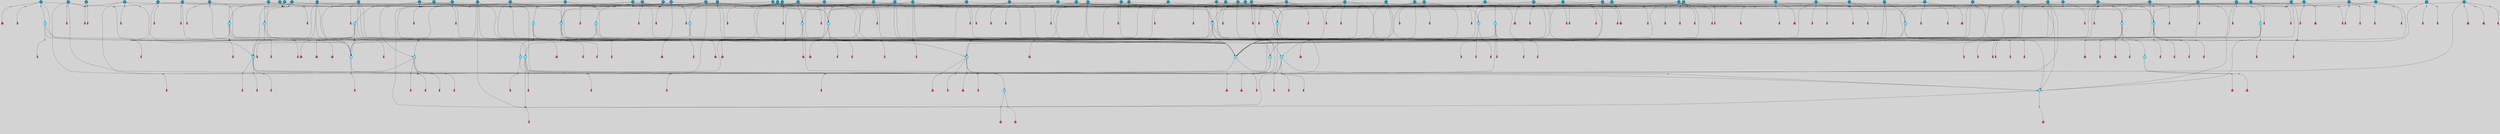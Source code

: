 // File exported with GEGELATI v1.3.1
// On the 2024-04-08 17:40:31
// With the File::TPGGraphDotExporter
digraph{
	graph[pad = "0.212, 0.055" bgcolor = lightgray]
	node[shape=circle style = filled label = ""]
		T3 [fillcolor="#66ddff"]
		T7 [fillcolor="#66ddff"]
		T9 [fillcolor="#66ddff"]
		T11 [fillcolor="#66ddff"]
		T24 [fillcolor="#66ddff"]
		T27 [fillcolor="#66ddff"]
		T54 [fillcolor="#66ddff"]
		T59 [fillcolor="#66ddff"]
		T95 [fillcolor="#66ddff"]
		T111 [fillcolor="#66ddff"]
		T129 [fillcolor="#66ddff"]
		T159 [fillcolor="#66ddff"]
		T176 [fillcolor="#66ddff"]
		T195 [fillcolor="#66ddff"]
		T212 [fillcolor="#66ddff"]
		T213 [fillcolor="#66ddff"]
		T229 [fillcolor="#66ddff"]
		T240 [fillcolor="#66ddff"]
		T242 [fillcolor="#66ddff"]
		T278 [fillcolor="#1199bb"]
		T284 [fillcolor="#1199bb"]
		T315 [fillcolor="#1199bb"]
		T321 [fillcolor="#66ddff"]
		T322 [fillcolor="#66ddff"]
		T323 [fillcolor="#66ddff"]
		T324 [fillcolor="#66ddff"]
		T325 [fillcolor="#66ddff"]
		T326 [fillcolor="#66ddff"]
		T327 [fillcolor="#66ddff"]
		T328 [fillcolor="#1199bb"]
		T330 [fillcolor="#1199bb"]
		T351 [fillcolor="#1199bb"]
		T352 [fillcolor="#1199bb"]
		T353 [fillcolor="#66ddff"]
		T384 [fillcolor="#1199bb"]
		T392 [fillcolor="#1199bb"]
		T394 [fillcolor="#66ddff"]
		T395 [fillcolor="#1199bb"]
		T400 [fillcolor="#1199bb"]
		T403 [fillcolor="#1199bb"]
		T415 [fillcolor="#1199bb"]
		T416 [fillcolor="#1199bb"]
		T421 [fillcolor="#1199bb"]
		T424 [fillcolor="#1199bb"]
		T426 [fillcolor="#1199bb"]
		T273 [fillcolor="#1199bb"]
		T430 [fillcolor="#1199bb"]
		T434 [fillcolor="#1199bb"]
		T435 [fillcolor="#1199bb"]
		T437 [fillcolor="#66ddff"]
		T440 [fillcolor="#1199bb"]
		T441 [fillcolor="#1199bb"]
		T442 [fillcolor="#1199bb"]
		T443 [fillcolor="#1199bb"]
		T445 [fillcolor="#1199bb"]
		T446 [fillcolor="#1199bb"]
		T448 [fillcolor="#1199bb"]
		T449 [fillcolor="#1199bb"]
		T450 [fillcolor="#1199bb"]
		T451 [fillcolor="#1199bb"]
		T452 [fillcolor="#1199bb"]
		T453 [fillcolor="#1199bb"]
		T454 [fillcolor="#1199bb"]
		T455 [fillcolor="#1199bb"]
		T457 [fillcolor="#1199bb"]
		T458 [fillcolor="#1199bb"]
		T459 [fillcolor="#1199bb"]
		T460 [fillcolor="#1199bb"]
		T304 [fillcolor="#1199bb"]
		T463 [fillcolor="#1199bb"]
		T464 [fillcolor="#1199bb"]
		T465 [fillcolor="#1199bb"]
		T466 [fillcolor="#1199bb"]
		T469 [fillcolor="#1199bb"]
		T470 [fillcolor="#1199bb"]
		T477 [fillcolor="#1199bb"]
		T485 [fillcolor="#1199bb"]
		T486 [fillcolor="#1199bb"]
		T491 [fillcolor="#1199bb"]
		T497 [fillcolor="#1199bb"]
		T500 [fillcolor="#1199bb"]
		T501 [fillcolor="#1199bb"]
		T507 [fillcolor="#66ddff"]
		T509 [fillcolor="#1199bb"]
		T510 [fillcolor="#1199bb"]
		T513 [fillcolor="#1199bb"]
		T514 [fillcolor="#1199bb"]
		T517 [fillcolor="#1199bb"]
		T518 [fillcolor="#1199bb"]
		T519 [fillcolor="#1199bb"]
		T529 [fillcolor="#1199bb"]
		T530 [fillcolor="#1199bb"]
		T531 [fillcolor="#1199bb"]
		T532 [fillcolor="#1199bb"]
		T536 [fillcolor="#1199bb"]
		T538 [fillcolor="#1199bb"]
		T540 [fillcolor="#1199bb"]
		T542 [fillcolor="#1199bb"]
		T544 [fillcolor="#1199bb"]
		T547 [fillcolor="#1199bb"]
		T549 [fillcolor="#1199bb"]
		T550 [fillcolor="#1199bb"]
		T551 [fillcolor="#1199bb"]
		T552 [fillcolor="#1199bb"]
		T553 [fillcolor="#1199bb"]
		T554 [fillcolor="#1199bb"]
		T555 [fillcolor="#1199bb"]
		T556 [fillcolor="#1199bb"]
		P4873 [fillcolor="#cccccc" shape=point] //6|
		I4873 [shape=box style=invis label="6|1&2|6#1|7&#92;n10|7&2|0#1|5&#92;n9|4&0|1#2|2&#92;n8|6&0|0#1|0&#92;n"]
		P4873 -> I4873[style=invis]
		A3683 [fillcolor="#ff3366" shape=box margin=0.03 width=0 height=0 label="3"]
		T3 -> P4873 -> A3683
		P4874 [fillcolor="#cccccc" shape=point] //3|
		I4874 [shape=box style=invis label="7|6&2|4#0|2&#92;n10|3&2|7#1|4&#92;n11|6&0|4#0|1&#92;n7|1&0|0#2|6&#92;n7|6&0|3#2|6&#92;n4|0&2|6#0|1&#92;n4|4&2|5#0|2&#92;n4|6&0|4#2|7&#92;n10|0&2|3#1|5&#92;n2|6&0|5#0|2&#92;n1|0&2|3#0|7&#92;n1|6&2|0#0|5&#92;n6|2&0|1#0|7&#92;n9|2&0|3#2|7&#92;n5|3&0|6#0|6&#92;n1|7&2|5#2|3&#92;n8|1&2|7#0|6&#92;n1|0&2|5#2|1&#92;n7|1&2|2#2|5&#92;n7|4&2|6#0|3&#92;n"]
		P4874 -> I4874[style=invis]
		A3684 [fillcolor="#ff3366" shape=box margin=0.03 width=0 height=0 label="4"]
		T3 -> P4874 -> A3684
		P4875 [fillcolor="#cccccc" shape=point] //-3|
		I4875 [shape=box style=invis label="1|6&2|7#0|7&#92;n10|2&0|7#1|3&#92;n9|6&2|7#2|2&#92;n5|3&0|7#0|7&#92;n1|6&2|3#0|0&#92;n2|3&2|3#2|2&#92;n5|1&2|6#0|6&#92;n"]
		P4875 -> I4875[style=invis]
		A3685 [fillcolor="#ff3366" shape=box margin=0.03 width=0 height=0 label="7"]
		T7 -> P4875 -> A3685
		P4876 [fillcolor="#cccccc" shape=point] //5|
		I4876 [shape=box style=invis label="0|5&2|3#0|1&#92;n0|6&2|1#2|4&#92;n6|2&2|6#0|7&#92;n7|4&0|3#0|1&#92;n5|4&0|7#1|6&#92;n9|1&0|5#2|2&#92;n6|3&2|3#1|7&#92;n11|7&2|4#1|6&#92;n2|5&0|1#0|0&#92;n4|7&0|0#0|2&#92;n6|2&0|6#0|0&#92;n2|1&2|6#2|4&#92;n10|0&2|0#1|0&#92;n6|6&2|4#0|6&#92;n"]
		P4876 -> I4876[style=invis]
		A3686 [fillcolor="#ff3366" shape=box margin=0.03 width=0 height=0 label="8"]
		T7 -> P4876 -> A3686
		P4877 [fillcolor="#cccccc" shape=point] //-6|
		I4877 [shape=box style=invis label="11|1&0|7#2|0&#92;n10|4&0|1#1|0&#92;n4|3&2|4#2|1&#92;n0|5&2|0#0|0&#92;n6|1&0|0#0|3&#92;n8|2&2|0#0|4&#92;n11|4&2|0#1|6&#92;n7|0&2|6#2|3&#92;n5|3&2|6#2|0&#92;n2|0&2|0#0|4&#92;n"]
		P4877 -> I4877[style=invis]
		A3687 [fillcolor="#ff3366" shape=box margin=0.03 width=0 height=0 label="9"]
		T9 -> P4877 -> A3687
		P4878 [fillcolor="#cccccc" shape=point] //2|
		I4878 [shape=box style=invis label="6|3&2|7#1|4&#92;n8|6&0|0#2|5&#92;n2|1&0|2#0|3&#92;n8|7&0|6#0|4&#92;n2|1&2|0#0|1&#92;n0|0&2|2#2|3&#92;n6|6&0|7#2|1&#92;n6|1&0|7#2|6&#92;n5|4&2|7#0|4&#92;n0|3&0|4#2|0&#92;n11|0&2|0#2|5&#92;n4|5&2|5#2|4&#92;n5|7&0|6#0|4&#92;n9|7&2|5#0|3&#92;n5|4&2|1#0|3&#92;n5|3&0|1#1|7&#92;n0|4&0|3#2|5&#92;n"]
		P4878 -> I4878[style=invis]
		A3688 [fillcolor="#ff3366" shape=box margin=0.03 width=0 height=0 label="10"]
		T9 -> P4878 -> A3688
		P4879 [fillcolor="#cccccc" shape=point] //6|
		I4879 [shape=box style=invis label="3|0&2|7#2|2&#92;n3|2&0|4#2|5&#92;n5|1&0|2#1|0&#92;n8|7&0|1#2|0&#92;n8|5&0|3#0|6&#92;n0|2&0|2#2|3&#92;n1|5&2|5#0|5&#92;n5|6&0|6#0|7&#92;n6|7&0|0#2|6&#92;n1|2&2|3#0|0&#92;n7|7&2|3#0|4&#92;n0|7&2|7#0|6&#92;n1|0&2|2#2|7&#92;n4|4&0|1#0|0&#92;n"]
		P4879 -> I4879[style=invis]
		A3689 [fillcolor="#ff3366" shape=box margin=0.03 width=0 height=0 label="11"]
		T11 -> P4879 -> A3689
		P4880 [fillcolor="#cccccc" shape=point] //-4|
		I4880 [shape=box style=invis label="4|1&0|4#2|6&#92;n1|2&2|2#2|0&#92;n1|2&2|0#0|6&#92;n8|4&2|3#2|5&#92;n5|5&2|1#1|0&#92;n"]
		P4880 -> I4880[style=invis]
		A3690 [fillcolor="#ff3366" shape=box margin=0.03 width=0 height=0 label="12"]
		T11 -> P4880 -> A3690
		P4881 [fillcolor="#cccccc" shape=point] //1|
		I4881 [shape=box style=invis label="5|1&0|6#2|7&#92;n2|4&0|4#2|2&#92;n0|6&0|5#0|4&#92;n10|6&2|5#1|6&#92;n9|3&0|1#1|7&#92;n10|3&2|2#1|0&#92;n5|0&0|0#2|1&#92;n11|3&2|3#1|5&#92;n10|3&0|1#1|0&#92;n2|4&0|1#0|1&#92;n0|2&0|3#2|4&#92;n9|2&2|1#2|5&#92;n11|7&2|6#2|6&#92;n"]
		P4881 -> I4881[style=invis]
		T24 -> P4881 -> T7
		P4882 [fillcolor="#cccccc" shape=point] //5|
		I4882 [shape=box style=invis label="3|0&2|0#0|1&#92;n3|0&0|7#0|1&#92;n5|3&0|2#2|6&#92;n4|4&2|4#2|6&#92;n11|2&0|7#1|6&#92;n2|7&2|2#2|5&#92;n9|3&2|6#2|7&#92;n7|7&0|0#0|4&#92;n6|1&2|4#2|3&#92;n5|4&2|0#1|6&#92;n1|3&0|7#0|4&#92;n"]
		P4882 -> I4882[style=invis]
		A3691 [fillcolor="#ff3366" shape=box margin=0.03 width=0 height=0 label="7"]
		T24 -> P4882 -> A3691
		P4883 [fillcolor="#cccccc" shape=point] //-2|
		I4883 [shape=box style=invis label="4|1&0|4#0|3&#92;n4|2&0|5#2|0&#92;n5|5&2|6#0|5&#92;n1|4&0|1#0|2&#92;n6|3&2|7#1|5&#92;n0|4&2|0#0|3&#92;n8|5&2|5#1|2&#92;n10|7&2|7#1|1&#92;n3|4&0|0#2|1&#92;n3|6&2|5#2|5&#92;n8|3&0|1#0|7&#92;n10|0&2|7#1|3&#92;n4|1&2|4#0|1&#92;n9|3&2|0#0|4&#92;n3|6&2|0#0|4&#92;n1|2&0|6#2|1&#92;n4|0&2|1#2|2&#92;n"]
		P4883 -> I4883[style=invis]
		A3692 [fillcolor="#ff3366" shape=box margin=0.03 width=0 height=0 label="14"]
		T24 -> P4883 -> A3692
		P4884 [fillcolor="#cccccc" shape=point] //2|
		I4884 [shape=box style=invis label="9|1&2|3#0|1&#92;n5|2&2|0#2|4&#92;n3|6&2|5#2|7&#92;n7|0&2|5#0|4&#92;n1|2&0|3#0|5&#92;n7|3&2|7#0|0&#92;n"]
		P4884 -> I4884[style=invis]
		A3693 [fillcolor="#ff3366" shape=box margin=0.03 width=0 height=0 label="2"]
		T27 -> P4884 -> A3693
		P4885 [fillcolor="#cccccc" shape=point] //-6|
		I4885 [shape=box style=invis label="7|5&0|4#0|4&#92;n11|0&2|5#2|1&#92;n"]
		P4885 -> I4885[style=invis]
		A3694 [fillcolor="#ff3366" shape=box margin=0.03 width=0 height=0 label="3"]
		T27 -> P4885 -> A3694
		T27 -> P4874
		P4886 [fillcolor="#cccccc" shape=point] //0|
		I4886 [shape=box style=invis label="2|5&0|1#0|6&#92;n6|1&2|2#2|7&#92;n8|0&0|3#1|4&#92;n4|3&2|5#2|4&#92;n8|1&2|4#0|0&#92;n6|6&0|1#2|6&#92;n11|7&2|4#2|5&#92;n6|2&2|4#0|2&#92;n8|5&2|4#2|4&#92;n2|1&2|1#2|2&#92;n2|7&2|5#2|6&#92;n9|7&0|5#0|4&#92;n1|2&0|5#2|6&#92;n4|2&2|3#2|7&#92;n3|3&2|1#0|2&#92;n"]
		P4886 -> I4886[style=invis]
		A3695 [fillcolor="#ff3366" shape=box margin=0.03 width=0 height=0 label="5"]
		T27 -> P4886 -> A3695
		P4887 [fillcolor="#cccccc" shape=point] //0|
		I4887 [shape=box style=invis label="4|0&0|3#2|7&#92;n10|2&0|3#1|7&#92;n3|5&0|2#0|3&#92;n4|5&0|0#2|1&#92;n10|7&2|0#1|2&#92;n5|3&2|3#1|6&#92;n9|5&2|0#0|4&#92;n5|4&2|7#0|2&#92;n10|3&2|7#1|4&#92;n7|2&0|1#2|6&#92;n8|6&0|5#0|5&#92;n8|7&2|3#0|5&#92;n2|6&2|4#0|0&#92;n"]
		P4887 -> I4887[style=invis]
		A3696 [fillcolor="#ff3366" shape=box margin=0.03 width=0 height=0 label="5"]
		T27 -> P4887 -> A3696
		P4888 [fillcolor="#cccccc" shape=point] //8|
		I4888 [shape=box style=invis label="9|0&0|1#2|0&#92;n10|1&2|5#1|4&#92;n8|2&2|6#0|4&#92;n2|4&2|5#2|3&#92;n4|2&2|2#0|2&#92;n7|5&0|2#0|0&#92;n8|2&2|1#1|3&#92;n8|7&0|7#2|1&#92;n1|1&0|0#0|7&#92;n5|6&2|5#1|0&#92;n6|6&2|5#0|0&#92;n11|4&0|3#2|6&#92;n4|2&2|4#0|7&#92;n5|6&0|1#2|0&#92;n11|3&0|2#0|7&#92;n"]
		P4888 -> I4888[style=invis]
		A3697 [fillcolor="#ff3366" shape=box margin=0.03 width=0 height=0 label="6"]
		T54 -> P4888 -> A3697
		T54 -> P4882
		P4889 [fillcolor="#cccccc" shape=point] //-10|
		I4889 [shape=box style=invis label="3|6&0|0#0|4&#92;n4|1&2|4#0|1&#92;n5|1&0|1#0|4&#92;n5|5&2|6#0|5&#92;n6|5&0|6#0|3&#92;n11|1&2|0#0|1&#92;n0|7&2|0#0|3&#92;n1|2&0|6#0|1&#92;n8|0&0|4#2|0&#92;n0|4&0|7#2|7&#92;n7|0&2|7#1|3&#92;n3|1&0|5#2|5&#92;n5|1&0|4#0|3&#92;n2|2&0|2#0|0&#92;n8|3&0|1#0|7&#92;n3|0&0|3#0|5&#92;n7|2&0|5#2|0&#92;n6|3&2|7#1|5&#92;n4|7&2|7#2|1&#92;n"]
		P4889 -> I4889[style=invis]
		A3698 [fillcolor="#ff3366" shape=box margin=0.03 width=0 height=0 label="14"]
		T54 -> P4889 -> A3698
		T54 -> P4876
		P4890 [fillcolor="#cccccc" shape=point] //8|
		I4890 [shape=box style=invis label="9|0&0|1#2|0&#92;n10|1&2|5#1|4&#92;n8|2&2|6#0|4&#92;n4|5&0|3#0|1&#92;n2|4&2|5#2|3&#92;n4|2&2|2#0|2&#92;n7|5&0|2#0|0&#92;n8|2&2|1#1|3&#92;n8|7&0|7#2|1&#92;n1|1&0|0#0|7&#92;n5|6&2|5#1|0&#92;n6|3&2|5#0|0&#92;n11|4&0|3#2|6&#92;n1|2&2|4#0|7&#92;n5|6&0|1#2|0&#92;n11|3&0|2#0|7&#92;n"]
		P4890 -> I4890[style=invis]
		A3699 [fillcolor="#ff3366" shape=box margin=0.03 width=0 height=0 label="6"]
		T59 -> P4890 -> A3699
		T59 -> P4882
		T59 -> P4877
		T59 -> P4882
		P4891 [fillcolor="#cccccc" shape=point] //4|
		I4891 [shape=box style=invis label="4|3&0|6#0|3&#92;n5|7&2|3#2|2&#92;n5|6&0|7#1|2&#92;n1|4&2|6#0|3&#92;n8|4&2|1#2|5&#92;n9|5&2|4#1|4&#92;n2|4&0|5#0|7&#92;n10|0&0|6#1|3&#92;n3|0&0|6#0|2&#92;n2|7&2|7#2|6&#92;n5|2&0|5#1|5&#92;n10|4&2|5#1|7&#92;n4|0&0|4#2|4&#92;n11|1&0|4#2|6&#92;n10|6&2|0#1|4&#92;n9|7&0|3#1|4&#92;n4|5&2|7#0|6&#92;n11|5&2|6#2|3&#92;n0|3&0|5#0|1&#92;n"]
		P4891 -> I4891[style=invis]
		A3700 [fillcolor="#ff3366" shape=box margin=0.03 width=0 height=0 label="13"]
		T95 -> P4891 -> A3700
		P4892 [fillcolor="#cccccc" shape=point] //8|
		I4892 [shape=box style=invis label="9|7&0|5#2|5&#92;n3|3&2|3#0|2&#92;n9|5&2|2#1|0&#92;n2|3&0|6#0|3&#92;n4|4&2|5#2|7&#92;n11|3&2|0#1|5&#92;n6|6&2|1#2|2&#92;n4|6&0|1#2|2&#92;n2|5&2|7#2|2&#92;n7|7&2|2#2|3&#92;n6|5&0|3#2|6&#92;n6|7&0|6#0|2&#92;n"]
		P4892 -> I4892[style=invis]
		A3701 [fillcolor="#ff3366" shape=box margin=0.03 width=0 height=0 label="14"]
		T95 -> P4892 -> A3701
		P4893 [fillcolor="#cccccc" shape=point] //2|
		I4893 [shape=box style=invis label="4|1&0|4#2|6&#92;n5|5&2|1#1|0&#92;n1|0&2|0#0|6&#92;n8|4&2|3#2|5&#92;n"]
		P4893 -> I4893[style=invis]
		T95 -> P4893 -> T11
		P4894 [fillcolor="#cccccc" shape=point] //-9|
		I4894 [shape=box style=invis label="2|0&2|0#2|1&#92;n4|4&2|4#2|6&#92;n9|1&0|3#1|7&#92;n5|3&0|2#2|6&#92;n2|7&2|2#2|5&#92;n5|4&2|0#1|6&#92;n3|0&0|7#0|1&#92;n1|3&0|7#0|4&#92;n11|6&2|2#0|7&#92;n7|7&0|0#0|4&#92;n11|0&0|7#1|6&#92;n9|3&2|6#2|7&#92;n"]
		P4894 -> I4894[style=invis]
		A3702 [fillcolor="#ff3366" shape=box margin=0.03 width=0 height=0 label="7"]
		T95 -> P4894 -> A3702
		P4895 [fillcolor="#cccccc" shape=point] //-8|
		I4895 [shape=box style=invis label="7|5&0|4#2|4&#92;n"]
		P4895 -> I4895[style=invis]
		A3703 [fillcolor="#ff3366" shape=box margin=0.03 width=0 height=0 label="3"]
		T95 -> P4895 -> A3703
		P4896 [fillcolor="#cccccc" shape=point] //-5|
		I4896 [shape=box style=invis label="0|0&2|3#0|2&#92;n10|5&0|6#1|3&#92;n7|3&0|6#2|3&#92;n3|4&0|6#0|6&#92;n10|5&0|2#1|1&#92;n5|0&0|1#0|3&#92;n6|6&2|5#1|5&#92;n7|4&0|2#1|7&#92;n5|7&0|1#2|5&#92;n1|5&0|0#0|3&#92;n7|5&2|1#2|6&#92;n9|0&0|2#0|0&#92;n4|0&2|4#0|0&#92;n4|6&0|0#2|3&#92;n3|1&0|6#2|5&#92;n7|7&2|1#2|3&#92;n9|4&2|2#0|6&#92;n"]
		P4896 -> I4896[style=invis]
		T111 -> P4896 -> T9
		P4897 [fillcolor="#cccccc" shape=point] //7|
		I4897 [shape=box style=invis label="7|4&2|1#2|0&#92;n4|1&2|4#2|3&#92;n5|0&2|0#2|2&#92;n6|1&2|4#2|6&#92;n"]
		P4897 -> I4897[style=invis]
		A3704 [fillcolor="#ff3366" shape=box margin=0.03 width=0 height=0 label="9"]
		T111 -> P4897 -> A3704
		P4898 [fillcolor="#cccccc" shape=point] //2|
		I4898 [shape=box style=invis label="3|0&2|0#0|1&#92;n11|2&0|7#1|6&#92;n8|7&2|4#0|5&#92;n5|3&0|2#2|6&#92;n4|4&2|4#2|6&#92;n3|0&0|7#0|1&#92;n2|7&2|2#2|5&#92;n9|3&2|6#2|7&#92;n7|7&0|0#0|4&#92;n6|1&2|4#1|3&#92;n5|4&2|0#1|6&#92;n1|3&0|7#0|4&#92;n"]
		P4898 -> I4898[style=invis]
		A3705 [fillcolor="#ff3366" shape=box margin=0.03 width=0 height=0 label="7"]
		T111 -> P4898 -> A3705
		T111 -> P4877
		T129 -> P4888
		T129 -> P4882
		P4899 [fillcolor="#cccccc" shape=point] //10|
		I4899 [shape=box style=invis label="4|5&2|7#2|1&#92;n1|7&2|3#0|6&#92;n3|5&2|2#0|3&#92;n10|3&0|7#1|4&#92;n7|1&0|4#2|6&#92;n10|2&0|3#1|7&#92;n9|5&2|0#0|4&#92;n4|0&0|3#2|7&#92;n11|4&2|6#1|2&#92;n5|4&2|7#0|2&#92;n2|6&2|4#0|0&#92;n6|5&0|7#2|1&#92;n5|3&2|3#1|6&#92;n10|7&2|0#1|2&#92;n"]
		P4899 -> I4899[style=invis]
		A3706 [fillcolor="#ff3366" shape=box margin=0.03 width=0 height=0 label="5"]
		T129 -> P4899 -> A3706
		P4900 [fillcolor="#cccccc" shape=point] //5|
		I4900 [shape=box style=invis label="9|4&2|3#1|3&#92;n0|4&2|4#0|5&#92;n6|1&2|6#2|5&#92;n4|0&0|5#2|0&#92;n"]
		P4900 -> I4900[style=invis]
		A3707 [fillcolor="#ff3366" shape=box margin=0.03 width=0 height=0 label="7"]
		T129 -> P4900 -> A3707
		P4901 [fillcolor="#cccccc" shape=point] //6|
		I4901 [shape=box style=invis label="9|4&2|7#0|6&#92;n8|4&0|1#1|0&#92;n1|3&0|0#2|1&#92;n2|4&0|6#2|2&#92;n5|1&2|5#0|7&#92;n3|0&0|3#2|6&#92;n2|2&2|6#0|2&#92;n8|4&0|4#2|2&#92;n5|1&2|4#0|3&#92;n9|4&0|6#0|6&#92;n5|0&2|2#1|5&#92;n11|7&0|0#1|1&#92;n0|4&0|3#0|3&#92;n7|7&2|4#2|5&#92;n1|5&0|1#2|1&#92;n"]
		P4901 -> I4901[style=invis]
		A3708 [fillcolor="#ff3366" shape=box margin=0.03 width=0 height=0 label="1"]
		T129 -> P4901 -> A3708
		P4902 [fillcolor="#cccccc" shape=point] //7|
		I4902 [shape=box style=invis label="7|0&2|1#2|0&#92;n9|7&2|1#1|7&#92;n8|2&0|1#1|0&#92;n6|6&0|2#1|1&#92;n2|2&0|5#0|0&#92;n5|7&0|0#2|1&#92;n5|1&2|5#1|5&#92;n4|7&2|4#2|3&#92;n10|5&2|2#1|5&#92;n1|3&2|2#2|0&#92;n10|2&2|6#1|5&#92;n"]
		P4902 -> I4902[style=invis]
		A3709 [fillcolor="#ff3366" shape=box margin=0.03 width=0 height=0 label="1"]
		T159 -> P4902 -> A3709
		P4903 [fillcolor="#cccccc" shape=point] //7|
		I4903 [shape=box style=invis label="7|4&2|7#0|4&#92;n4|6&0|1#2|5&#92;n2|1&2|3#0|0&#92;n4|3&2|0#0|1&#92;n0|0&2|7#2|7&#92;n7|7&0|5#2|3&#92;n5|0&2|1#2|2&#92;n10|0&0|4#1|2&#92;n4|4&0|7#0|0&#92;n6|7&0|2#0|1&#92;n1|4&2|5#0|4&#92;n"]
		P4903 -> I4903[style=invis]
		A3710 [fillcolor="#ff3366" shape=box margin=0.03 width=0 height=0 label="0"]
		T159 -> P4903 -> A3710
		P4904 [fillcolor="#cccccc" shape=point] //5|
		I4904 [shape=box style=invis label="0|5&2|3#0|1&#92;n0|6&2|1#2|4&#92;n6|2&2|6#0|7&#92;n9|0&2|7#1|1&#92;n7|4&0|3#0|1&#92;n11|7&2|4#1|6&#92;n9|1&0|5#2|2&#92;n5|4&0|7#1|6&#92;n2|5&0|1#0|0&#92;n4|7&0|0#0|2&#92;n6|2&0|6#0|0&#92;n2|1&2|6#2|4&#92;n10|0&0|0#1|0&#92;n6|6&2|4#0|6&#92;n"]
		P4904 -> I4904[style=invis]
		T159 -> P4904 -> T129
		P4905 [fillcolor="#cccccc" shape=point] //3|
		I4905 [shape=box style=invis label="4|7&0|7#2|7&#92;n11|5&2|6#0|2&#92;n5|5&2|6#2|0&#92;n3|2&0|6#0|3&#92;n10|2&2|5#1|5&#92;n9|4&2|3#1|5&#92;n2|5&2|7#2|4&#92;n11|3&2|5#1|0&#92;n7|0&0|7#2|1&#92;n1|2&0|5#0|1&#92;n"]
		P4905 -> I4905[style=invis]
		A3711 [fillcolor="#ff3366" shape=box margin=0.03 width=0 height=0 label="5"]
		T176 -> P4905 -> A3711
		P4906 [fillcolor="#cccccc" shape=point] //2|
		I4906 [shape=box style=invis label="7|1&0|6#0|1&#92;n5|2&2|5#1|6&#92;n10|1&2|1#1|1&#92;n4|7&0|4#2|2&#92;n11|7&0|4#2|7&#92;n5|0&0|5#1|7&#92;n8|2&0|5#2|4&#92;n10|0&2|6#1|6&#92;n5|1&0|1#2|3&#92;n1|6&2|0#0|1&#92;n9|6&2|2#1|4&#92;n3|4&2|3#0|0&#92;n10|1&0|1#1|0&#92;n2|2&0|1#2|1&#92;n3|1&2|7#0|3&#92;n"]
		P4906 -> I4906[style=invis]
		A3712 [fillcolor="#ff3366" shape=box margin=0.03 width=0 height=0 label="10"]
		T176 -> P4906 -> A3712
		P4907 [fillcolor="#cccccc" shape=point] //-1|
		I4907 [shape=box style=invis label="1|7&2|1#0|6&#92;n8|1&2|3#0|5&#92;n10|6&2|7#1|0&#92;n1|7&2|5#0|2&#92;n0|3&0|3#2|2&#92;n3|5&0|1#0|0&#92;n3|5&0|2#0|3&#92;n1|5&2|0#0|4&#92;n5|7&2|2#2|5&#92;n4|0&2|3#0|3&#92;n"]
		P4907 -> I4907[style=invis]
		T176 -> P4907 -> T3
		P4908 [fillcolor="#cccccc" shape=point] //-3|
		I4908 [shape=box style=invis label="6|3&2|4#1|4&#92;n5|3&0|1#1|7&#92;n2|1&0|2#2|3&#92;n8|7&0|6#0|4&#92;n2|1&2|0#0|1&#92;n0|0&2|2#2|3&#92;n6|1&0|7#2|6&#92;n5|7&0|2#0|4&#92;n0|3&0|4#2|0&#92;n11|0&2|0#2|5&#92;n6|0&2|0#1|4&#92;n8|6&0|2#2|5&#92;n5|4&2|1#0|3&#92;n9|7&2|5#0|3&#92;n5|4&2|7#0|4&#92;n"]
		P4908 -> I4908[style=invis]
		A3713 [fillcolor="#ff3366" shape=box margin=0.03 width=0 height=0 label="10"]
		T176 -> P4908 -> A3713
		P4909 [fillcolor="#cccccc" shape=point] //4|
		I4909 [shape=box style=invis label="7|1&0|6#0|1&#92;n5|2&2|5#1|6&#92;n10|1&2|1#1|1&#92;n9|6&2|2#1|4&#92;n4|7&0|4#2|2&#92;n9|6&0|4#1|1&#92;n10|0&2|6#1|6&#92;n5|1&0|1#2|3&#92;n1|6&2|0#0|1&#92;n8|2&0|5#2|4&#92;n3|4&2|3#0|0&#92;n10|1&0|5#1|0&#92;n2|2&0|1#2|1&#92;n3|1&2|7#0|3&#92;n"]
		P4909 -> I4909[style=invis]
		A3714 [fillcolor="#ff3366" shape=box margin=0.03 width=0 height=0 label="10"]
		T176 -> P4909 -> A3714
		P4910 [fillcolor="#cccccc" shape=point] //5|
		I4910 [shape=box style=invis label="3|0&2|0#2|1&#92;n3|0&0|7#0|1&#92;n5|3&0|2#2|6&#92;n4|4&2|4#2|6&#92;n5|4&2|0#1|6&#92;n2|7&2|2#2|5&#92;n1|3&0|7#0|4&#92;n11|6&2|2#0|7&#92;n7|7&0|0#0|4&#92;n6|1&2|4#2|3&#92;n11|0&0|7#1|6&#92;n9|3&2|6#2|7&#92;n"]
		P4910 -> I4910[style=invis]
		A3715 [fillcolor="#ff3366" shape=box margin=0.03 width=0 height=0 label="7"]
		T195 -> P4910 -> A3715
		P4911 [fillcolor="#cccccc" shape=point] //4|
		I4911 [shape=box style=invis label="7|1&0|6#0|1&#92;n6|7&2|7#1|7&#92;n10|1&2|1#1|1&#92;n9|6&2|2#1|4&#92;n4|7&0|4#2|2&#92;n9|6&0|5#1|1&#92;n10|0&2|6#1|6&#92;n5|1&0|1#2|3&#92;n10|1&0|5#1|0&#92;n3|4&2|3#0|0&#92;n8|2&0|5#2|4&#92;n1|6&2|0#0|0&#92;n2|3&0|1#2|6&#92;n5|2&2|2#1|6&#92;n2|2&0|1#2|1&#92;n3|1&2|7#0|3&#92;n6|7&2|3#0|4&#92;n"]
		P4911 -> I4911[style=invis]
		A3716 [fillcolor="#ff3366" shape=box margin=0.03 width=0 height=0 label="10"]
		T195 -> P4911 -> A3716
		P4912 [fillcolor="#cccccc" shape=point] //-4|
		I4912 [shape=box style=invis label="0|4&0|0#2|7&#92;n8|5&2|4#2|4&#92;n4|3&2|5#2|4&#92;n11|7&2|2#2|5&#92;n6|5&2|2#2|7&#92;n3|2&0|7#0|7&#92;n3|3&2|1#0|3&#92;n2|6&0|3#2|5&#92;n0|1&2|6#2|2&#92;n8|2&0|0#1|6&#92;n0|7&0|5#0|4&#92;n9|5&0|3#2|7&#92;n2|7&2|5#2|6&#92;n9|0&2|0#0|1&#92;n1|2&2|4#0|2&#92;n"]
		P4912 -> I4912[style=invis]
		T195 -> P4912 -> T27
		T195 -> P4903
		P4913 [fillcolor="#cccccc" shape=point] //6|
		I4913 [shape=box style=invis label="9|4&2|7#0|6&#92;n8|4&0|1#1|0&#92;n1|3&0|0#2|1&#92;n2|4&0|6#2|2&#92;n5|1&2|5#0|7&#92;n3|0&0|3#2|6&#92;n2|2&2|6#0|2&#92;n8|4&0|4#2|2&#92;n5|1&2|4#0|3&#92;n9|4&0|6#0|6&#92;n5|0&2|2#1|5&#92;n11|7&0|0#1|1&#92;n0|4&0|3#0|3&#92;n7|7&2|4#2|5&#92;n1|5&0|1#2|1&#92;n"]
		P4913 -> I4913[style=invis]
		A3717 [fillcolor="#ff3366" shape=box margin=0.03 width=0 height=0 label="1"]
		T212 -> P4913 -> A3717
		P4914 [fillcolor="#cccccc" shape=point] //5|
		I4914 [shape=box style=invis label="9|4&2|3#1|3&#92;n0|4&2|4#0|5&#92;n6|1&2|6#2|5&#92;n4|0&0|5#2|0&#92;n"]
		P4914 -> I4914[style=invis]
		A3718 [fillcolor="#ff3366" shape=box margin=0.03 width=0 height=0 label="7"]
		T212 -> P4914 -> A3718
		P4915 [fillcolor="#cccccc" shape=point] //5|
		I4915 [shape=box style=invis label="3|0&2|0#0|1&#92;n3|0&0|7#0|1&#92;n5|3&0|2#2|6&#92;n4|4&2|4#2|6&#92;n11|2&0|7#1|6&#92;n2|7&2|2#2|5&#92;n9|3&2|6#2|7&#92;n7|7&0|0#0|4&#92;n6|1&2|4#2|3&#92;n5|4&2|0#1|6&#92;n1|3&0|7#0|4&#92;n"]
		P4915 -> I4915[style=invis]
		A3719 [fillcolor="#ff3366" shape=box margin=0.03 width=0 height=0 label="7"]
		T212 -> P4915 -> A3719
		P4916 [fillcolor="#cccccc" shape=point] //8|
		I4916 [shape=box style=invis label="9|0&0|1#2|0&#92;n10|1&2|5#1|4&#92;n8|2&2|6#0|4&#92;n2|4&2|5#2|3&#92;n4|2&2|2#0|2&#92;n7|5&0|2#0|0&#92;n8|2&2|1#1|3&#92;n8|7&0|7#2|1&#92;n1|1&0|0#0|7&#92;n5|6&2|5#1|0&#92;n6|6&2|5#0|0&#92;n11|4&0|3#2|6&#92;n4|2&2|4#0|7&#92;n5|6&0|1#2|0&#92;n11|3&0|2#0|7&#92;n"]
		P4916 -> I4916[style=invis]
		A3720 [fillcolor="#ff3366" shape=box margin=0.03 width=0 height=0 label="6"]
		T212 -> P4916 -> A3720
		P4917 [fillcolor="#cccccc" shape=point] //10|
		I4917 [shape=box style=invis label="4|5&2|7#2|1&#92;n1|7&2|3#0|6&#92;n3|5&2|2#0|3&#92;n10|3&0|7#1|4&#92;n7|1&0|4#2|6&#92;n10|2&0|3#1|7&#92;n9|5&2|0#0|4&#92;n4|0&0|3#2|7&#92;n11|4&2|6#1|2&#92;n5|4&2|7#0|2&#92;n2|6&2|4#0|0&#92;n6|5&0|7#2|1&#92;n5|3&2|3#1|6&#92;n10|7&2|0#1|2&#92;n"]
		P4917 -> I4917[style=invis]
		A3721 [fillcolor="#ff3366" shape=box margin=0.03 width=0 height=0 label="5"]
		T212 -> P4917 -> A3721
		P4918 [fillcolor="#cccccc" shape=point] //6|
		I4918 [shape=box style=invis label="9|4&2|7#0|6&#92;n8|4&0|1#1|0&#92;n1|3&0|0#2|1&#92;n2|4&0|6#2|2&#92;n5|1&2|5#0|7&#92;n3|0&0|3#2|6&#92;n2|2&2|6#0|2&#92;n8|4&0|4#2|2&#92;n5|1&2|4#0|3&#92;n9|4&0|6#0|6&#92;n5|0&2|2#1|5&#92;n11|7&0|0#1|1&#92;n0|4&0|3#0|3&#92;n7|7&2|4#2|5&#92;n1|5&0|1#2|1&#92;n"]
		P4918 -> I4918[style=invis]
		A3722 [fillcolor="#ff3366" shape=box margin=0.03 width=0 height=0 label="1"]
		T213 -> P4918 -> A3722
		P4919 [fillcolor="#cccccc" shape=point] //5|
		I4919 [shape=box style=invis label="9|4&2|3#1|3&#92;n0|4&2|4#0|5&#92;n6|1&2|6#2|5&#92;n4|0&0|5#2|0&#92;n"]
		P4919 -> I4919[style=invis]
		A3723 [fillcolor="#ff3366" shape=box margin=0.03 width=0 height=0 label="7"]
		T213 -> P4919 -> A3723
		P4920 [fillcolor="#cccccc" shape=point] //8|
		I4920 [shape=box style=invis label="9|0&0|1#2|0&#92;n10|1&2|5#1|4&#92;n8|2&2|6#0|4&#92;n2|4&2|5#2|3&#92;n4|2&2|2#0|2&#92;n7|5&0|2#0|0&#92;n8|2&2|1#1|3&#92;n8|7&0|7#2|1&#92;n1|1&0|0#0|7&#92;n5|6&2|5#1|0&#92;n6|6&2|5#0|0&#92;n11|4&0|3#2|6&#92;n4|2&2|4#0|7&#92;n5|6&0|1#2|0&#92;n11|3&0|2#0|7&#92;n"]
		P4920 -> I4920[style=invis]
		A3724 [fillcolor="#ff3366" shape=box margin=0.03 width=0 height=0 label="6"]
		T213 -> P4920 -> A3724
		P4921 [fillcolor="#cccccc" shape=point] //10|
		I4921 [shape=box style=invis label="4|5&2|7#2|1&#92;n1|7&2|3#0|6&#92;n3|5&2|2#0|3&#92;n10|3&0|7#1|4&#92;n7|1&0|4#2|6&#92;n10|2&0|3#1|7&#92;n9|5&2|0#0|4&#92;n4|0&0|3#2|7&#92;n11|4&2|6#1|2&#92;n5|4&2|7#0|2&#92;n2|6&2|4#0|0&#92;n6|5&0|7#2|1&#92;n5|3&2|3#1|6&#92;n10|7&2|0#1|2&#92;n"]
		P4921 -> I4921[style=invis]
		A3725 [fillcolor="#ff3366" shape=box margin=0.03 width=0 height=0 label="5"]
		T213 -> P4921 -> A3725
		P4922 [fillcolor="#cccccc" shape=point] //5|
		I4922 [shape=box style=invis label="3|0&2|0#0|1&#92;n3|0&0|7#0|1&#92;n5|3&0|2#2|6&#92;n4|4&2|4#2|6&#92;n11|2&0|7#1|6&#92;n2|7&2|2#2|5&#92;n9|3&2|6#2|7&#92;n7|7&0|0#0|4&#92;n6|1&2|4#2|3&#92;n5|4&2|0#1|6&#92;n1|3&0|7#0|4&#92;n"]
		P4922 -> I4922[style=invis]
		A3726 [fillcolor="#ff3366" shape=box margin=0.03 width=0 height=0 label="7"]
		T213 -> P4922 -> A3726
		P4923 [fillcolor="#cccccc" shape=point] //-2|
		I4923 [shape=box style=invis label="5|2&2|0#2|4&#92;n9|1&2|3#0|1&#92;n3|6&2|5#2|7&#92;n7|0&2|1#0|4&#92;n1|2&0|3#0|5&#92;n7|3&2|7#0|0&#92;n"]
		P4923 -> I4923[style=invis]
		A3727 [fillcolor="#ff3366" shape=box margin=0.03 width=0 height=0 label="2"]
		T229 -> P4923 -> A3727
		P4924 [fillcolor="#cccccc" shape=point] //9|
		I4924 [shape=box style=invis label="7|1&2|2#2|5&#92;n1|0&2|5#2|1&#92;n11|6&0|4#0|1&#92;n10|6&0|3#1|6&#92;n7|1&0|0#2|6&#92;n4|0&2|6#0|1&#92;n4|6&0|4#2|7&#92;n10|0&2|3#1|0&#92;n1|0&2|3#0|7&#92;n1|6&2|0#0|5&#92;n6|2&0|1#0|7&#92;n9|2&0|3#2|7&#92;n5|3&0|6#0|6&#92;n3|1&0|3#0|5&#92;n1|7&2|5#2|3&#92;n8|1&2|7#0|6&#92;n10|3&2|0#1|4&#92;n7|6&2|4#0|2&#92;n7|4&2|6#0|3&#92;n"]
		P4924 -> I4924[style=invis]
		T229 -> P4924 -> T7
		P4925 [fillcolor="#cccccc" shape=point] //2|
		I4925 [shape=box style=invis label="8|6&0|2#0|5&#92;n10|5&2|3#1|7&#92;n5|6&0|1#2|5&#92;n11|3&0|0#2|2&#92;n0|3&2|1#0|6&#92;n9|7&2|6#0|1&#92;n4|6&2|7#0|2&#92;n8|0&0|6#2|0&#92;n11|2&0|7#0|1&#92;n3|7&2|4#0|7&#92;n5|1&0|1#0|6&#92;n7|6&2|7#2|4&#92;n6|1&0|3#0|2&#92;n6|6&2|5#1|2&#92;n8|5&0|2#0|0&#92;n0|2&0|3#0|0&#92;n2|5&2|5#2|1&#92;n10|4&0|1#1|0&#92;n4|3&2|5#0|4&#92;n"]
		P4925 -> I4925[style=invis]
		A3728 [fillcolor="#ff3366" shape=box margin=0.03 width=0 height=0 label="11"]
		T229 -> P4925 -> A3728
		P4926 [fillcolor="#cccccc" shape=point] //-7|
		I4926 [shape=box style=invis label="11|2&2|6#1|1&#92;n2|3&0|6#2|3&#92;n10|0&0|2#1|4&#92;n"]
		P4926 -> I4926[style=invis]
		T229 -> P4926 -> T111
		P4927 [fillcolor="#cccccc" shape=point] //-1|
		I4927 [shape=box style=invis label="6|4&0|4#2|4&#92;n4|5&2|5#2|4&#92;n9|7&2|5#0|3&#92;n3|7&2|6#0|6&#92;n8|7&0|6#0|4&#92;n2|1&2|0#0|1&#92;n8|6&0|0#2|5&#92;n2|1&0|2#0|3&#92;n6|1&0|7#2|6&#92;n6|3&0|1#1|6&#92;n5|4&2|7#0|4&#92;n0|7&0|4#2|0&#92;n11|0&2|0#2|5&#92;n3|7&2|0#2|7&#92;n8|3&2|7#1|4&#92;n5|7&0|6#0|4&#92;n0|0&2|3#2|3&#92;n5|4&2|1#0|3&#92;n0|4&0|3#2|5&#92;n"]
		P4927 -> I4927[style=invis]
		A3729 [fillcolor="#ff3366" shape=box margin=0.03 width=0 height=0 label="10"]
		T229 -> P4927 -> A3729
		P4928 [fillcolor="#cccccc" shape=point] //5|
		I4928 [shape=box style=invis label="1|6&2|7#0|7&#92;n9|2&2|7#2|2&#92;n10|2&0|7#1|3&#92;n5|3&0|7#0|7&#92;n7|0&2|7#2|2&#92;n1|6&2|3#0|0&#92;n2|3&2|3#2|2&#92;n"]
		P4928 -> I4928[style=invis]
		A3730 [fillcolor="#ff3366" shape=box margin=0.03 width=0 height=0 label="7"]
		T240 -> P4928 -> A3730
		P4929 [fillcolor="#cccccc" shape=point] //-8|
		I4929 [shape=box style=invis label="7|5&0|2#2|1&#92;n1|0&2|6#0|0&#92;n7|1&2|6#1|1&#92;n8|7&0|3#1|6&#92;n3|7&2|3#2|4&#92;n"]
		P4929 -> I4929[style=invis]
		A3731 [fillcolor="#ff3366" shape=box margin=0.03 width=0 height=0 label="2"]
		T240 -> P4929 -> A3731
		P4930 [fillcolor="#cccccc" shape=point] //-3|
		I4930 [shape=box style=invis label="1|1&2|1#0|1&#92;n1|4&0|0#2|4&#92;n11|0&2|3#0|2&#92;n11|6&0|4#0|1&#92;n5|2&0|6#1|5&#92;n3|7&2|6#2|7&#92;n7|7&0|1#2|1&#92;n9|5&2|2#2|0&#92;n6|5&2|6#1|4&#92;n0|7&0|5#2|4&#92;n8|1&0|0#2|3&#92;n0|5&0|3#0|5&#92;n2|0&2|4#0|5&#92;n7|5&2|7#1|3&#92;n8|3&0|0#1|2&#92;n"]
		P4930 -> I4930[style=invis]
		A3732 [fillcolor="#ff3366" shape=box margin=0.03 width=0 height=0 label="1"]
		T240 -> P4930 -> A3732
		P4931 [fillcolor="#cccccc" shape=point] //-9|
		I4931 [shape=box style=invis label="4|7&2|6#0|5&#92;n11|3&0|2#2|6&#92;n10|2&2|4#1|6&#92;n3|0&2|6#2|7&#92;n4|3&0|5#0|7&#92;n2|3&0|7#0|7&#92;n10|6&0|7#1|5&#92;n10|1&2|2#1|1&#92;n1|7&0|3#2|6&#92;n"]
		P4931 -> I4931[style=invis]
		A3733 [fillcolor="#ff3366" shape=box margin=0.03 width=0 height=0 label="4"]
		T242 -> P4931 -> A3733
		P4932 [fillcolor="#cccccc" shape=point] //7|
		I4932 [shape=box style=invis label="7|2&0|4#1|3&#92;n7|7&0|0#0|4&#92;n4|4&2|4#2|6&#92;n2|3&2|2#2|5&#92;n8|0&0|2#2|1&#92;n9|3&2|6#2|7&#92;n6|4&2|4#2|3&#92;n3|3&2|0#0|1&#92;n6|4&2|0#1|6&#92;n5|3&0|7#0|4&#92;n"]
		P4932 -> I4932[style=invis]
		A3734 [fillcolor="#ff3366" shape=box margin=0.03 width=0 height=0 label="7"]
		T242 -> P4932 -> A3734
		P4933 [fillcolor="#cccccc" shape=point] //2|
		I4933 [shape=box style=invis label="4|5&2|7#2|1&#92;n1|7&2|3#0|6&#92;n3|5&2|2#0|3&#92;n10|3&2|7#1|4&#92;n7|1&0|4#2|6&#92;n4|0&0|3#2|7&#92;n9|5&2|0#0|4&#92;n10|2&0|3#1|7&#92;n11|4&2|6#1|2&#92;n10|3&2|1#1|6&#92;n5|4&2|7#0|2&#92;n2|6&2|4#0|0&#92;n6|5&0|7#2|1&#92;n5|3&2|3#1|6&#92;n10|7&2|0#1|2&#92;n"]
		P4933 -> I4933[style=invis]
		A3735 [fillcolor="#ff3366" shape=box margin=0.03 width=0 height=0 label="5"]
		T242 -> P4933 -> A3735
		P4934 [fillcolor="#cccccc" shape=point] //7|
		I4934 [shape=box style=invis label="8|4&2|1#2|5&#92;n4|1&2|7#2|1&#92;n11|5&2|6#0|3&#92;n10|4&2|5#1|7&#92;n4|0&0|4#2|4&#92;n4|5&2|7#0|6&#92;n9|5&2|4#0|4&#92;n2|4&0|5#0|7&#92;n1|4&2|6#0|3&#92;n2|7&2|7#2|6&#92;n3|0&0|6#0|2&#92;n10|0&2|6#1|3&#92;n4|4&0|6#0|7&#92;n10|6&2|0#1|4&#92;n5|4&2|6#1|1&#92;n9|7&0|3#0|4&#92;n5|6&0|7#1|2&#92;n5|7&2|3#2|2&#92;n0|3&0|5#0|1&#92;n"]
		P4934 -> I4934[style=invis]
		T242 -> P4934 -> T9
		T278 -> P4891
		P4935 [fillcolor="#cccccc" shape=point] //1|
		I4935 [shape=box style=invis label="0|4&0|1#0|1&#92;n10|5&2|5#1|6&#92;n7|7&2|5#2|2&#92;n9|5&0|7#2|7&#92;n8|4&0|3#2|7&#92;n11|0&2|3#0|5&#92;n7|0&0|0#0|1&#92;n4|2&0|4#0|5&#92;n5|1&0|6#2|7&#92;n11|3&0|7#1|3&#92;n"]
		P4935 -> I4935[style=invis]
		T278 -> P4935 -> T7
		P4936 [fillcolor="#cccccc" shape=point] //-3|
		I4936 [shape=box style=invis label="4|5&0|0#0|0&#92;n4|7&0|0#0|2&#92;n0|6&2|1#2|4&#92;n9|1&0|5#2|2&#92;n10|0&2|0#1|0&#92;n6|6&2|4#0|6&#92;n2|5&0|1#0|0&#92;n6|3&2|3#1|7&#92;n11|7&2|4#1|6&#92;n6|2&2|6#0|1&#92;n6|2&0|0#0|0&#92;n9|1&2|6#2|4&#92;n10|4&0|3#1|1&#92;n5|4&2|7#1|6&#92;n"]
		P4936 -> I4936[style=invis]
		T278 -> P4936 -> T95
		P4937 [fillcolor="#cccccc" shape=point] //-2|
		I4937 [shape=box style=invis label="3|0&2|0#0|1&#92;n4|1&0|3#2|2&#92;n11|2&0|7#1|6&#92;n8|7&2|4#0|5&#92;n6|1&2|4#1|3&#92;n4|4&2|4#2|6&#92;n3|0&0|7#0|1&#92;n9|3&2|6#2|7&#92;n7|7&0|0#0|4&#92;n5|3&0|2#2|6&#92;n5|4&2|0#1|6&#92;n1|3&0|7#0|4&#92;n"]
		P4937 -> I4937[style=invis]
		A3736 [fillcolor="#ff3366" shape=box margin=0.03 width=0 height=0 label="7"]
		T284 -> P4937 -> A3736
		P4938 [fillcolor="#cccccc" shape=point] //-3|
		I4938 [shape=box style=invis label="8|4&0|1#1|0&#92;n7|4&0|6#0|0&#92;n3|6&0|6#2|2&#92;n9|4&0|0#2|7&#92;n0|7&2|7#2|7&#92;n0|2&2|7#0|5&#92;n6|3&0|3#0|7&#92;n11|6&0|0#2|2&#92;n2|0&2|3#2|2&#92;n10|1&0|6#1|3&#92;n2|5&0|0#0|1&#92;n4|3&0|1#2|5&#92;n1|6&2|0#0|0&#92;n"]
		P4938 -> I4938[style=invis]
		A3737 [fillcolor="#ff3366" shape=box margin=0.03 width=0 height=0 label="1"]
		T284 -> P4938 -> A3737
		P4939 [fillcolor="#cccccc" shape=point] //5|
		I4939 [shape=box style=invis label="3|0&2|0#0|1&#92;n3|0&0|7#0|3&#92;n5|3&0|2#2|6&#92;n4|4&2|4#2|6&#92;n11|2&0|7#1|6&#92;n9|3&2|6#2|7&#92;n2|7&2|2#2|5&#92;n7|7&0|0#0|4&#92;n6|1&2|4#2|3&#92;n1|3&0|7#0|4&#92;n"]
		P4939 -> I4939[style=invis]
		A3738 [fillcolor="#ff3366" shape=box margin=0.03 width=0 height=0 label="7"]
		T284 -> P4939 -> A3738
		P4940 [fillcolor="#cccccc" shape=point] //-5|
		I4940 [shape=box style=invis label="10|6&2|5#1|6&#92;n9|3&0|1#1|7&#92;n2|4&0|1#0|1&#92;n11|3&0|7#1|6&#92;n5|1&0|6#2|7&#92;n8|0&0|0#0|1&#92;n0|6&0|7#0|4&#92;n6|7&2|6#2|6&#92;n11|0&2|3#0|5&#92;n"]
		P4940 -> I4940[style=invis]
		T284 -> P4940 -> T7
		P4941 [fillcolor="#cccccc" shape=point] //-5|
		I4941 [shape=box style=invis label="8|4&0|1#1|4&#92;n11|6&0|0#2|2&#92;n8|5&2|4#1|1&#92;n9|4&0|0#2|7&#92;n3|7&0|7#2|7&#92;n2|5&0|0#0|1&#92;n6|3&0|3#0|7&#92;n3|6&0|6#2|2&#92;n2|0&2|3#2|2&#92;n2|2&2|1#2|3&#92;n6|0&2|3#0|3&#92;n10|1&0|6#1|3&#92;n"]
		P4941 -> I4941[style=invis]
		A3739 [fillcolor="#ff3366" shape=box margin=0.03 width=0 height=0 label="1"]
		T284 -> P4941 -> A3739
		P4942 [fillcolor="#cccccc" shape=point] //5|
		I4942 [shape=box style=invis label="11|7&2|0#1|7&#92;n1|5&2|4#2|4&#92;n4|3&0|1#0|5&#92;n1|6&0|0#0|4&#92;n8|6&2|4#0|0&#92;n4|0&2|0#0|5&#92;n10|4&2|0#1|0&#92;n4|4&0|5#0|1&#92;n0|7&2|1#0|5&#92;n0|6&2|3#2|0&#92;n9|6&2|5#1|3&#92;n"]
		P4942 -> I4942[style=invis]
		T315 -> P4942 -> T195
		T315 -> P4931
		T315 -> P4932
		P4943 [fillcolor="#cccccc" shape=point] //-6|
		I4943 [shape=box style=invis label="9|0&2|0#0|1&#92;n3|2&0|2#0|3&#92;n5|4&0|5#1|7&#92;n2|1&0|4#0|3&#92;n9|2&2|0#2|4&#92;n7|6&0|4#0|2&#92;n2|3&0|6#2|6&#92;n1|2&0|3#2|0&#92;n"]
		P4943 -> I4943[style=invis]
		T315 -> P4943 -> T54
		P4944 [fillcolor="#cccccc" shape=point] //-2|
		I4944 [shape=box style=invis label="1|3&0|2#0|7&#92;n6|1&0|7#0|0&#92;n6|1&2|4#1|7&#92;n3|0&2|3#0|3&#92;n0|2&0|7#2|6&#92;n"]
		P4944 -> I4944[style=invis]
		T315 -> P4944 -> T195
		P4945 [fillcolor="#cccccc" shape=point] //-9|
		I4945 [shape=box style=invis label="2|0&2|0#2|1&#92;n4|4&2|4#2|6&#92;n9|1&0|3#1|7&#92;n5|3&0|2#2|6&#92;n2|7&2|2#2|5&#92;n5|4&2|0#1|6&#92;n3|0&0|7#0|1&#92;n1|3&0|7#0|4&#92;n11|6&2|2#0|7&#92;n7|7&0|0#0|4&#92;n11|0&0|7#1|6&#92;n9|3&2|6#2|7&#92;n"]
		P4945 -> I4945[style=invis]
		A3740 [fillcolor="#ff3366" shape=box margin=0.03 width=0 height=0 label="7"]
		T321 -> P4945 -> A3740
		P4946 [fillcolor="#cccccc" shape=point] //-4|
		I4946 [shape=box style=invis label="4|1&0|4#2|6&#92;n1|2&2|2#2|0&#92;n1|2&2|0#0|6&#92;n8|4&2|3#2|5&#92;n5|5&2|1#1|0&#92;n"]
		P4946 -> I4946[style=invis]
		A3741 [fillcolor="#ff3366" shape=box margin=0.03 width=0 height=0 label="12"]
		T322 -> P4946 -> A3741
		P4947 [fillcolor="#cccccc" shape=point] //8|
		I4947 [shape=box style=invis label="9|7&0|5#2|5&#92;n3|3&2|3#0|2&#92;n9|5&2|2#1|0&#92;n2|3&0|6#0|3&#92;n4|4&2|5#2|7&#92;n11|3&2|0#1|5&#92;n6|6&2|1#2|2&#92;n4|6&0|1#2|2&#92;n2|5&2|7#2|2&#92;n7|7&2|2#2|3&#92;n6|5&0|3#2|6&#92;n6|7&0|6#0|2&#92;n"]
		P4947 -> I4947[style=invis]
		A3742 [fillcolor="#ff3366" shape=box margin=0.03 width=0 height=0 label="14"]
		T321 -> P4947 -> A3742
		P4948 [fillcolor="#cccccc" shape=point] //-8|
		I4948 [shape=box style=invis label="7|5&0|4#2|4&#92;n"]
		P4948 -> I4948[style=invis]
		A3743 [fillcolor="#ff3366" shape=box margin=0.03 width=0 height=0 label="3"]
		T321 -> P4948 -> A3743
		P4949 [fillcolor="#cccccc" shape=point] //4|
		I4949 [shape=box style=invis label="4|3&0|6#0|3&#92;n5|7&2|3#2|2&#92;n5|6&0|7#1|2&#92;n1|4&2|6#0|3&#92;n8|4&2|1#2|5&#92;n9|5&2|4#1|4&#92;n2|4&0|5#0|7&#92;n10|0&0|6#1|3&#92;n3|0&0|6#0|2&#92;n2|7&2|7#2|6&#92;n5|2&0|5#1|5&#92;n10|4&2|5#1|7&#92;n4|0&0|4#2|4&#92;n11|1&0|4#2|6&#92;n10|6&2|0#1|4&#92;n9|7&0|3#1|4&#92;n4|5&2|7#0|6&#92;n11|5&2|6#2|3&#92;n0|3&0|5#0|1&#92;n"]
		P4949 -> I4949[style=invis]
		A3744 [fillcolor="#ff3366" shape=box margin=0.03 width=0 height=0 label="13"]
		T321 -> P4949 -> A3744
		P4950 [fillcolor="#cccccc" shape=point] //-3|
		I4950 [shape=box style=invis label="4|5&0|0#0|0&#92;n4|7&0|0#0|2&#92;n0|6&2|1#2|4&#92;n9|1&0|5#2|2&#92;n10|0&2|0#1|0&#92;n6|6&2|4#0|6&#92;n2|5&0|1#0|0&#92;n6|3&2|3#1|7&#92;n11|7&2|4#1|6&#92;n6|2&2|6#0|1&#92;n6|2&0|0#0|0&#92;n9|1&2|6#2|4&#92;n10|4&0|3#1|1&#92;n5|4&2|7#1|6&#92;n"]
		P4950 -> I4950[style=invis]
		T324 -> P4950 -> T321
		P4951 [fillcolor="#cccccc" shape=point] //2|
		I4951 [shape=box style=invis label="4|1&0|4#2|6&#92;n5|5&2|1#1|0&#92;n1|0&2|0#0|6&#92;n8|4&2|3#2|5&#92;n"]
		P4951 -> I4951[style=invis]
		T321 -> P4951 -> T322
		P4952 [fillcolor="#cccccc" shape=point] //5|
		I4952 [shape=box style=invis label="0|5&2|3#0|1&#92;n0|6&2|1#2|4&#92;n6|2&2|6#0|7&#92;n7|4&0|3#0|1&#92;n5|4&0|7#1|6&#92;n9|1&0|5#2|2&#92;n6|3&2|3#1|7&#92;n11|7&2|4#1|6&#92;n2|5&0|1#0|0&#92;n4|7&0|0#0|2&#92;n6|2&0|6#0|0&#92;n2|1&2|6#2|4&#92;n10|0&2|0#1|0&#92;n6|6&2|4#0|6&#92;n"]
		P4952 -> I4952[style=invis]
		A3745 [fillcolor="#ff3366" shape=box margin=0.03 width=0 height=0 label="8"]
		T323 -> P4952 -> A3745
		P4953 [fillcolor="#cccccc" shape=point] //-3|
		I4953 [shape=box style=invis label="1|6&2|7#0|7&#92;n10|2&0|7#1|3&#92;n9|6&2|7#2|2&#92;n5|3&0|7#0|7&#92;n1|6&2|3#0|0&#92;n2|3&2|3#2|2&#92;n5|1&2|6#0|6&#92;n"]
		P4953 -> I4953[style=invis]
		A3746 [fillcolor="#ff3366" shape=box margin=0.03 width=0 height=0 label="7"]
		T323 -> P4953 -> A3746
		P4954 [fillcolor="#cccccc" shape=point] //1|
		I4954 [shape=box style=invis label="0|4&0|1#0|1&#92;n10|5&2|5#1|6&#92;n7|7&2|5#2|2&#92;n9|5&0|7#2|7&#92;n8|4&0|3#2|7&#92;n11|0&2|3#0|5&#92;n7|0&0|0#0|1&#92;n4|2&0|4#0|5&#92;n5|1&0|6#2|7&#92;n11|3&0|7#1|3&#92;n"]
		P4954 -> I4954[style=invis]
		T324 -> P4954 -> T323
		P4955 [fillcolor="#cccccc" shape=point] //6|
		I4955 [shape=box style=invis label="3|0&2|7#2|2&#92;n3|2&0|4#2|5&#92;n5|1&0|2#1|0&#92;n8|7&0|1#2|0&#92;n8|5&0|3#0|6&#92;n0|2&0|2#2|3&#92;n1|5&2|5#0|5&#92;n5|6&0|6#0|7&#92;n6|7&0|0#2|6&#92;n1|2&2|3#0|0&#92;n7|7&2|3#0|4&#92;n0|7&2|7#0|6&#92;n1|0&2|2#2|7&#92;n4|4&0|1#0|0&#92;n"]
		P4955 -> I4955[style=invis]
		A3747 [fillcolor="#ff3366" shape=box margin=0.03 width=0 height=0 label="11"]
		T322 -> P4955 -> A3747
		P4956 [fillcolor="#cccccc" shape=point] //4|
		I4956 [shape=box style=invis label="4|3&0|6#0|3&#92;n5|7&2|3#2|2&#92;n5|6&0|7#1|2&#92;n1|4&2|6#0|3&#92;n8|4&2|1#2|5&#92;n9|5&2|4#1|4&#92;n2|4&0|5#0|7&#92;n10|0&0|6#1|3&#92;n3|0&0|6#0|2&#92;n2|7&2|7#2|6&#92;n5|2&0|5#1|5&#92;n10|4&2|5#1|7&#92;n4|0&0|4#2|4&#92;n11|1&0|4#2|6&#92;n10|6&2|0#1|4&#92;n9|7&0|3#1|4&#92;n4|5&2|7#0|6&#92;n11|5&2|6#2|3&#92;n0|3&0|5#0|1&#92;n"]
		P4956 -> I4956[style=invis]
		A3748 [fillcolor="#ff3366" shape=box margin=0.03 width=0 height=0 label="13"]
		T324 -> P4956 -> A3748
		P4957 [fillcolor="#cccccc" shape=point] //-9|
		I4957 [shape=box style=invis label="2|0&2|0#2|1&#92;n4|4&2|4#2|6&#92;n9|1&0|3#1|7&#92;n5|3&0|2#2|6&#92;n2|7&2|2#2|5&#92;n5|4&2|0#1|6&#92;n3|0&0|7#0|1&#92;n1|3&0|7#0|4&#92;n11|6&2|2#0|7&#92;n7|7&0|0#0|4&#92;n11|0&0|7#1|6&#92;n9|3&2|6#2|7&#92;n"]
		P4957 -> I4957[style=invis]
		A3749 [fillcolor="#ff3366" shape=box margin=0.03 width=0 height=0 label="7"]
		T326 -> P4957 -> A3749
		P4958 [fillcolor="#cccccc" shape=point] //-4|
		I4958 [shape=box style=invis label="4|1&0|4#2|6&#92;n1|2&2|2#2|0&#92;n1|2&2|0#0|6&#92;n8|4&2|3#2|5&#92;n5|5&2|1#1|0&#92;n"]
		P4958 -> I4958[style=invis]
		A3750 [fillcolor="#ff3366" shape=box margin=0.03 width=0 height=0 label="12"]
		T325 -> P4958 -> A3750
		P4959 [fillcolor="#cccccc" shape=point] //6|
		I4959 [shape=box style=invis label="3|0&2|7#2|2&#92;n3|2&0|4#2|5&#92;n5|1&0|2#1|0&#92;n8|7&0|1#2|0&#92;n8|5&0|3#0|6&#92;n0|2&0|2#2|3&#92;n1|5&2|5#0|5&#92;n5|6&0|6#0|7&#92;n6|7&0|0#2|6&#92;n1|2&2|3#0|0&#92;n7|7&2|3#0|4&#92;n0|7&2|7#0|6&#92;n1|0&2|2#2|7&#92;n4|4&0|1#0|0&#92;n"]
		P4959 -> I4959[style=invis]
		A3751 [fillcolor="#ff3366" shape=box margin=0.03 width=0 height=0 label="11"]
		T325 -> P4959 -> A3751
		P4960 [fillcolor="#cccccc" shape=point] //2|
		I4960 [shape=box style=invis label="4|1&0|4#2|6&#92;n5|5&2|1#1|0&#92;n1|0&2|0#0|6&#92;n8|4&2|3#2|5&#92;n"]
		P4960 -> I4960[style=invis]
		T326 -> P4960 -> T325
		P4961 [fillcolor="#cccccc" shape=point] //4|
		I4961 [shape=box style=invis label="4|3&0|6#0|3&#92;n5|7&2|3#2|2&#92;n5|6&0|7#1|2&#92;n1|4&2|6#0|3&#92;n8|4&2|1#2|5&#92;n9|5&2|4#1|4&#92;n2|4&0|5#0|7&#92;n10|0&0|6#1|3&#92;n3|0&0|6#0|2&#92;n2|7&2|7#2|6&#92;n5|2&0|5#1|5&#92;n10|4&2|5#1|7&#92;n4|0&0|4#2|4&#92;n11|1&0|4#2|6&#92;n10|6&2|0#1|4&#92;n9|7&0|3#1|4&#92;n4|5&2|7#0|6&#92;n11|5&2|6#2|3&#92;n0|3&0|5#0|1&#92;n"]
		P4961 -> I4961[style=invis]
		A3752 [fillcolor="#ff3366" shape=box margin=0.03 width=0 height=0 label="13"]
		T326 -> P4961 -> A3752
		P4962 [fillcolor="#cccccc" shape=point] //-3|
		I4962 [shape=box style=invis label="4|5&0|0#0|0&#92;n4|7&0|0#0|2&#92;n0|6&2|1#2|4&#92;n9|1&0|5#2|2&#92;n10|0&2|0#1|0&#92;n6|6&2|4#0|6&#92;n2|5&0|1#0|0&#92;n6|3&2|3#1|7&#92;n11|7&2|4#1|6&#92;n6|2&2|6#0|1&#92;n6|2&0|0#0|0&#92;n9|1&2|6#2|4&#92;n10|4&0|3#1|1&#92;n5|4&2|7#1|6&#92;n"]
		P4962 -> I4962[style=invis]
		T328 -> P4962 -> T326
		P4963 [fillcolor="#cccccc" shape=point] //5|
		I4963 [shape=box style=invis label="0|5&2|3#0|1&#92;n0|6&2|1#2|4&#92;n6|2&2|6#0|7&#92;n7|4&0|3#0|1&#92;n5|4&0|7#1|6&#92;n9|1&0|5#2|2&#92;n6|3&2|3#1|7&#92;n11|7&2|4#1|6&#92;n2|5&0|1#0|0&#92;n4|7&0|0#0|2&#92;n6|2&0|6#0|0&#92;n2|1&2|6#2|4&#92;n10|0&2|0#1|0&#92;n6|6&2|4#0|6&#92;n"]
		P4963 -> I4963[style=invis]
		A3753 [fillcolor="#ff3366" shape=box margin=0.03 width=0 height=0 label="8"]
		T327 -> P4963 -> A3753
		P4964 [fillcolor="#cccccc" shape=point] //-8|
		I4964 [shape=box style=invis label="7|5&0|4#2|4&#92;n"]
		P4964 -> I4964[style=invis]
		A3754 [fillcolor="#ff3366" shape=box margin=0.03 width=0 height=0 label="3"]
		T326 -> P4964 -> A3754
		P4965 [fillcolor="#cccccc" shape=point] //-3|
		I4965 [shape=box style=invis label="1|6&2|7#0|7&#92;n10|2&0|7#1|3&#92;n9|6&2|7#2|2&#92;n5|3&0|7#0|7&#92;n1|6&2|3#0|0&#92;n2|3&2|3#2|2&#92;n5|1&2|6#0|6&#92;n"]
		P4965 -> I4965[style=invis]
		A3755 [fillcolor="#ff3366" shape=box margin=0.03 width=0 height=0 label="7"]
		T327 -> P4965 -> A3755
		P4966 [fillcolor="#cccccc" shape=point] //8|
		I4966 [shape=box style=invis label="9|7&0|5#2|5&#92;n3|3&2|3#0|2&#92;n9|5&2|2#1|0&#92;n2|3&0|6#0|3&#92;n4|4&2|5#2|7&#92;n11|3&2|0#1|5&#92;n6|6&2|1#2|2&#92;n4|6&0|1#2|2&#92;n2|5&2|7#2|2&#92;n7|7&2|2#2|3&#92;n6|5&0|3#2|6&#92;n6|7&0|6#0|2&#92;n"]
		P4966 -> I4966[style=invis]
		A3756 [fillcolor="#ff3366" shape=box margin=0.03 width=0 height=0 label="14"]
		T326 -> P4966 -> A3756
		P4967 [fillcolor="#cccccc" shape=point] //1|
		I4967 [shape=box style=invis label="0|4&0|1#0|1&#92;n10|5&2|5#1|6&#92;n7|7&2|5#2|2&#92;n9|5&0|7#2|7&#92;n8|4&0|3#2|7&#92;n11|0&2|3#0|5&#92;n7|0&0|0#0|1&#92;n4|2&0|4#0|5&#92;n5|1&0|6#2|7&#92;n11|3&0|7#1|3&#92;n"]
		P4967 -> I4967[style=invis]
		T328 -> P4967 -> T327
		P4968 [fillcolor="#cccccc" shape=point] //4|
		I4968 [shape=box style=invis label="4|3&0|6#0|3&#92;n5|7&2|3#2|2&#92;n5|6&0|7#1|2&#92;n1|4&2|6#0|3&#92;n8|4&2|1#2|5&#92;n9|5&2|4#1|4&#92;n2|4&0|5#0|7&#92;n10|0&0|6#1|3&#92;n3|0&0|6#0|2&#92;n2|7&2|7#2|6&#92;n5|2&0|5#1|5&#92;n10|4&2|5#1|7&#92;n4|0&0|4#2|4&#92;n11|1&0|4#2|6&#92;n10|6&2|0#1|4&#92;n9|7&0|3#1|4&#92;n4|5&2|7#0|6&#92;n11|5&2|6#2|3&#92;n0|3&0|5#0|1&#92;n"]
		P4968 -> I4968[style=invis]
		A3757 [fillcolor="#ff3366" shape=box margin=0.03 width=0 height=0 label="13"]
		T328 -> P4968 -> A3757
		P4969 [fillcolor="#cccccc" shape=point] //-1|
		I4969 [shape=box style=invis label="5|2&2|6#2|4&#92;n0|7&0|6#0|2&#92;n11|6&2|4#2|7&#92;n0|4&2|1#0|4&#92;n10|4&0|7#1|6&#92;n0|7&0|0#2|4&#92;n7|0&0|0#0|1&#92;n9|0&0|7#2|7&#92;n5|1&0|6#1|7&#92;n"]
		P4969 -> I4969[style=invis]
		T330 -> P4969 -> T327
		T330 -> P4968
		T330 -> P4939
		P4970 [fillcolor="#cccccc" shape=point] //1|
		I4970 [shape=box style=invis label="2|2&2|3#0|2&#92;n2|2&0|5#2|5&#92;n8|4&0|1#1|0&#92;n9|7&0|6#0|3&#92;n5|1&2|2#0|7&#92;n10|7&0|7#1|3&#92;n7|7&2|4#2|5&#92;n5|5&0|2#2|1&#92;n2|6&2|2#0|0&#92;n9|3&2|2#2|0&#92;n0|6&0|6#2|2&#92;n7|7&0|1#2|3&#92;n3|6&0|1#0|5&#92;n1|5&0|1#2|7&#92;n"]
		P4970 -> I4970[style=invis]
		A3758 [fillcolor="#ff3366" shape=box margin=0.03 width=0 height=0 label="1"]
		T330 -> P4970 -> A3758
		T351 -> P4928
		P4971 [fillcolor="#cccccc" shape=point] //1|
		I4971 [shape=box style=invis label="9|7&0|2#2|2&#92;n6|5&0|1#1|0&#92;n2|2&0|0#2|1&#92;n4|3&2|2#2|3&#92;n2|5&2|2#0|0&#92;n10|7&0|5#1|1&#92;n9|5&2|7#2|5&#92;n7|7&2|5#2|5&#92;n8|0&2|4#0|1&#92;n5|4&2|0#0|2&#92;n2|5&2|2#2|6&#92;n4|4&0|2#2|1&#92;n7|2&2|4#0|0&#92;n10|0&2|2#1|1&#92;n10|4&2|3#1|0&#92;n"]
		P4971 -> I4971[style=invis]
		A3759 [fillcolor="#ff3366" shape=box margin=0.03 width=0 height=0 label="1"]
		T351 -> P4971 -> A3759
		P4972 [fillcolor="#cccccc" shape=point] //-8|
		I4972 [shape=box style=invis label="11|7&2|0#2|0&#92;n5|5&2|7#2|7&#92;n8|6&2|7#1|2&#92;n1|7&0|3#0|6&#92;n4|0&2|1#2|2&#92;n9|0&0|2#0|0&#92;n10|1&0|5#1|6&#92;n0|0&2|3#2|0&#92;n3|2&0|1#2|6&#92;n0|1&2|4#0|0&#92;n"]
		P4972 -> I4972[style=invis]
		A3760 [fillcolor="#ff3366" shape=box margin=0.03 width=0 height=0 label="6"]
		T351 -> P4972 -> A3760
		P4973 [fillcolor="#cccccc" shape=point] //-4|
		I4973 [shape=box style=invis label="4|5&2|7#2|1&#92;n1|7&2|3#0|6&#92;n10|4&0|7#1|4&#92;n7|1&0|4#2|6&#92;n10|2&0|3#1|7&#92;n9|5&2|0#0|4&#92;n4|0&0|3#2|7&#92;n11|4&2|6#1|2&#92;n5|4&2|7#0|2&#92;n2|6&2|4#0|0&#92;n10|7&2|0#1|2&#92;n5|3&2|3#1|6&#92;n6|5&0|7#2|1&#92;n"]
		P4973 -> I4973[style=invis]
		A3761 [fillcolor="#ff3366" shape=box margin=0.03 width=0 height=0 label="5"]
		T351 -> P4973 -> A3761
		T352 -> P4928
		P4974 [fillcolor="#cccccc" shape=point] //4|
		I4974 [shape=box style=invis label="7|1&2|6#1|3&#92;n10|1&0|3#1|6&#92;n8|5&2|3#2|1&#92;n11|5&0|0#2|6&#92;n4|1&0|6#0|0&#92;n11|1&0|2#0|3&#92;n2|0&2|1#0|7&#92;n"]
		P4974 -> I4974[style=invis]
		A3762 [fillcolor="#ff3366" shape=box margin=0.03 width=0 height=0 label="2"]
		T352 -> P4974 -> A3762
		T352 -> P4972
		P4975 [fillcolor="#cccccc" shape=point] //-6|
		I4975 [shape=box style=invis label="0|0&2|2#0|3&#92;n7|3&2|6#2|3&#92;n3|6&0|2#0|4&#92;n1|2&2|4#0|3&#92;n8|7&2|5#0|5&#92;n2|0&2|6#2|6&#92;n4|5&2|5#2|4&#92;n4|2&0|5#2|7&#92;n10|1&0|2#1|2&#92;n4|6&2|2#2|6&#92;n6|0&2|5#2|7&#92;n11|7&0|5#0|4&#92;n5|1&2|0#0|2&#92;n11|1&2|4#1|7&#92;n5|2&2|2#1|1&#92;n7|5&0|7#0|6&#92;n3|5&0|0#2|7&#92;n2|7&0|1#0|0&#92;n11|7&2|6#0|7&#92;n"]
		P4975 -> I4975[style=invis]
		T352 -> P4975 -> T242
		P4976 [fillcolor="#cccccc" shape=point] //7|
		I4976 [shape=box style=invis label="7|4&2|7#0|4&#92;n4|6&0|1#2|5&#92;n2|1&2|3#0|0&#92;n4|3&2|0#0|1&#92;n0|0&2|7#2|7&#92;n7|7&0|5#2|3&#92;n5|0&2|1#2|2&#92;n10|0&0|4#1|2&#92;n4|4&0|7#0|0&#92;n6|7&0|2#0|1&#92;n1|4&2|5#0|4&#92;n"]
		P4976 -> I4976[style=invis]
		A3763 [fillcolor="#ff3366" shape=box margin=0.03 width=0 height=0 label="0"]
		T352 -> P4976 -> A3763
		P4977 [fillcolor="#cccccc" shape=point] //-6|
		I4977 [shape=box style=invis label="8|2&0|4#0|6&#92;n8|4&0|1#1|0&#92;n3|2&0|1#0|2&#92;n5|4&2|1#0|3&#92;n1|3&0|1#2|7&#92;n7|7&2|4#2|5&#92;n8|0&0|4#0|4&#92;n2|6&2|2#0|0&#92;n10|7&0|7#1|5&#92;n7|6&0|1#2|3&#92;n0|6&0|6#0|5&#92;n0|2&0|5#0|1&#92;n5|1&2|2#0|7&#92;n"]
		P4977 -> I4977[style=invis]
		A3764 [fillcolor="#ff3366" shape=box margin=0.03 width=0 height=0 label="1"]
		T353 -> P4977 -> A3764
		P4978 [fillcolor="#cccccc" shape=point] //-6|
		I4978 [shape=box style=invis label="10|4&2|4#1|2&#92;n1|4&0|5#2|1&#92;n0|4&2|6#0|0&#92;n8|4&0|1#1|0&#92;n7|5&2|5#1|0&#92;n7|2&0|4#0|2&#92;n1|7&2|7#0|7&#92;n1|7&0|7#0|5&#92;n2|0&0|7#2|4&#92;n9|2&2|7#1|5&#92;n10|3&0|0#1|0&#92;n11|6&0|4#2|2&#92;n3|6&0|6#2|2&#92;n5|5&0|0#0|1&#92;n7|3&0|5#2|5&#92;n2|6&2|2#0|0&#92;n1|6&2|4#2|2&#92;n3|3&2|7#0|7&#92;n1|6&2|0#0|0&#92;n9|4&2|2#2|7&#92;n"]
		P4978 -> I4978[style=invis]
		A3765 [fillcolor="#ff3366" shape=box margin=0.03 width=0 height=0 label="1"]
		T353 -> P4978 -> A3765
		P4979 [fillcolor="#cccccc" shape=point] //6|
		I4979 [shape=box style=invis label="0|5&2|3#0|1&#92;n0|6&2|1#2|4&#92;n9|1&0|5#2|2&#92;n7|4&0|3#0|1&#92;n5|4&0|7#1|6&#92;n2|5&0|1#0|0&#92;n6|3&2|3#1|7&#92;n11|7&2|4#1|6&#92;n6|2&2|6#0|1&#92;n4|7&0|0#0|2&#92;n6|2&0|6#0|0&#92;n9|1&2|6#2|4&#92;n10|0&2|0#1|0&#92;n6|6&2|4#0|6&#92;n"]
		P4979 -> I4979[style=invis]
		A3766 [fillcolor="#ff3366" shape=box margin=0.03 width=0 height=0 label="8"]
		T353 -> P4979 -> A3766
		T353 -> P4940
		P4980 [fillcolor="#cccccc" shape=point] //-2|
		I4980 [shape=box style=invis label="1|4&2|7#0|0&#92;n0|2&0|3#0|3&#92;n11|6&2|7#1|5&#92;n9|0&2|5#2|5&#92;n7|3&0|6#2|1&#92;n0|6&0|1#0|5&#92;n6|6&0|7#1|7&#92;n7|0&0|3#2|3&#92;n6|7&2|2#0|7&#92;n5|3&2|2#2|2&#92;n10|3&0|0#1|3&#92;n11|5&2|4#0|4&#92;n"]
		P4980 -> I4980[style=invis]
		A3767 [fillcolor="#ff3366" shape=box margin=0.03 width=0 height=0 label="7"]
		T353 -> P4980 -> A3767
		T384 -> P4940
		P4981 [fillcolor="#cccccc" shape=point] //10|
		I4981 [shape=box style=invis label="6|3&0|3#0|7&#92;n8|5&2|4#1|1&#92;n9|4&0|0#1|7&#92;n6|0&2|3#0|3&#92;n4|6&0|0#0|6&#92;n2|5&0|0#0|1&#92;n8|4&0|1#1|5&#92;n3|6&0|6#2|2&#92;n2|0&2|3#2|2&#92;n2|2&2|1#2|3&#92;n3|7&0|7#2|7&#92;n6|4&0|3#2|6&#92;n10|1&0|6#1|3&#92;n"]
		P4981 -> I4981[style=invis]
		A3768 [fillcolor="#ff3366" shape=box margin=0.03 width=0 height=0 label="1"]
		T384 -> P4981 -> A3768
		P4982 [fillcolor="#cccccc" shape=point] //7|
		I4982 [shape=box style=invis label="2|7&2|1#0|1&#92;n10|5&2|0#1|4&#92;n8|4&2|5#2|0&#92;n6|0&2|2#1|6&#92;n0|6&2|3#0|5&#92;n1|5&0|4#2|7&#92;n"]
		P4982 -> I4982[style=invis]
		A3769 [fillcolor="#ff3366" shape=box margin=0.03 width=0 height=0 label="7"]
		T384 -> P4982 -> A3769
		P4983 [fillcolor="#cccccc" shape=point] //-2|
		I4983 [shape=box style=invis label="11|7&2|0#1|7&#92;n4|3&0|1#2|5&#92;n0|7&2|7#2|5&#92;n1|6&0|0#0|4&#92;n4|0&0|0#0|5&#92;n0|6&2|3#2|0&#92;n0|4&2|4#2|7&#92;n3|0&0|1#0|5&#92;n4|4&0|5#0|1&#92;n10|4&0|0#1|0&#92;n"]
		P4983 -> I4983[style=invis]
		A3770 [fillcolor="#ff3366" shape=box margin=0.03 width=0 height=0 label="12"]
		T384 -> P4983 -> A3770
		P4984 [fillcolor="#cccccc" shape=point] //9|
		I4984 [shape=box style=invis label="7|0&2|4#2|4&#92;n0|2&0|2#2|5&#92;n9|4&2|0#1|5&#92;n"]
		P4984 -> I4984[style=invis]
		A3771 [fillcolor="#ff3366" shape=box margin=0.03 width=0 height=0 label="3"]
		T384 -> P4984 -> A3771
		T392 -> P4938
		T392 -> P4939
		T392 -> P4940
		T392 -> P4970
		P4985 [fillcolor="#cccccc" shape=point] //-8|
		I4985 [shape=box style=invis label="10|6&0|5#1|6&#92;n9|3&0|1#1|7&#92;n11|0&2|3#0|5&#92;n6|6&0|1#2|0&#92;n0|7&0|0#0|3&#92;n8|0&0|0#0|1&#92;n6|0&2|6#2|4&#92;n2|4&0|1#0|1&#92;n"]
		P4985 -> I4985[style=invis]
		T392 -> P4985 -> T7
		T394 -> P4971
		T394 -> P4907
		P4986 [fillcolor="#cccccc" shape=point] //-10|
		I4986 [shape=box style=invis label="1|5&0|4#2|5&#92;n9|4&2|1#2|2&#92;n8|1&2|6#1|7&#92;n10|7&2|0#1|5&#92;n10|0&2|5#1|0&#92;n"]
		P4986 -> I4986[style=invis]
		A3772 [fillcolor="#ff3366" shape=box margin=0.03 width=0 height=0 label="3"]
		T394 -> P4986 -> A3772
		T395 -> P4931
		P4987 [fillcolor="#cccccc" shape=point] //-5|
		I4987 [shape=box style=invis label="9|2&2|0#2|4&#92;n10|2&0|0#1|0&#92;n2|1&0|4#0|3&#92;n9|0&2|0#0|1&#92;n2|6&2|4#2|2&#92;n5|0&0|1#2|0&#92;n2|3&0|6#2|6&#92;n7|6&0|4#0|2&#92;n1|2&2|3#2|0&#92;n"]
		P4987 -> I4987[style=invis]
		T395 -> P4987 -> T54
		P4988 [fillcolor="#cccccc" shape=point] //-6|
		I4988 [shape=box style=invis label="8|1&0|7#2|4&#92;n6|0&0|4#2|2&#92;n11|5&2|2#1|1&#92;n"]
		P4988 -> I4988[style=invis]
		A3773 [fillcolor="#ff3366" shape=box margin=0.03 width=0 height=0 label="3"]
		T395 -> P4988 -> A3773
		T395 -> P4938
		T400 -> P4935
		P4989 [fillcolor="#cccccc" shape=point] //3|
		I4989 [shape=box style=invis label="4|7&0|0#0|2&#92;n0|6&2|1#2|4&#92;n9|1&0|5#2|2&#92;n10|4&0|3#1|1&#92;n6|6&2|4#0|6&#92;n2|5&0|1#0|0&#92;n6|3&2|3#1|7&#92;n11|7&2|2#1|6&#92;n6|2&2|6#0|1&#92;n6|2&0|0#0|0&#92;n9|1&2|6#2|4&#92;n10|0&2|0#1|0&#92;n5|4&2|7#1|6&#92;n"]
		P4989 -> I4989[style=invis]
		T400 -> P4989 -> T95
		T400 -> P4877
		P4990 [fillcolor="#cccccc" shape=point] //-3|
		I4990 [shape=box style=invis label="8|0&2|5#1|1&#92;n11|3&2|5#2|5&#92;n"]
		P4990 -> I4990[style=invis]
		T400 -> P4990 -> T59
		T403 -> P4938
		T403 -> P4940
		P4991 [fillcolor="#cccccc" shape=point] //-5|
		I4991 [shape=box style=invis label="2|2&2|1#2|3&#92;n8|4&0|1#1|2&#92;n3|6&0|6#2|2&#92;n10|1&0|6#1|3&#92;n9|4&0|0#2|7&#92;n2|7&0|7#2|7&#92;n2|5&0|0#0|1&#92;n6|3&0|3#0|7&#92;n11|6&0|0#2|2&#92;n10|7&2|4#1|5&#92;n2|0&2|3#2|2&#92;n5|5&2|4#0|4&#92;n6|0&2|3#0|3&#92;n4|0&0|0#2|3&#92;n8|5&2|4#1|1&#92;n"]
		P4991 -> I4991[style=invis]
		A3774 [fillcolor="#ff3366" shape=box margin=0.03 width=0 height=0 label="1"]
		T403 -> P4991 -> A3774
		T403 -> P4970
		P4992 [fillcolor="#cccccc" shape=point] //0|
		I4992 [shape=box style=invis label="9|5&0|6#2|3&#92;n6|1&2|1#1|7&#92;n9|2&2|3#2|1&#92;n10|4&2|4#1|7&#92;n11|0&2|7#2|1&#92;n10|7&2|0#1|3&#92;n5|6&0|6#1|2&#92;n9|3&2|2#1|7&#92;n8|5&0|1#2|3&#92;n11|0&2|0#0|1&#92;n1|0&0|7#2|3&#92;n11|7&0|7#0|6&#92;n6|0&2|0#0|5&#92;n2|5&0|6#0|4&#92;n8|1&2|4#0|7&#92;n"]
		P4992 -> I4992[style=invis]
		T403 -> P4992 -> T229
		P4993 [fillcolor="#cccccc" shape=point] //0|
		I4993 [shape=box style=invis label="9|3&2|6#2|7&#92;n2|5&2|2#0|2&#92;n5|3&0|2#2|6&#92;n11|3&2|6#1|2&#92;n4|6&2|7#0|0&#92;n4|4&2|0#2|6&#92;n3|3&0|6#0|1&#92;n11|2&0|7#1|6&#92;n1|3&0|7#0|4&#92;n6|1&2|4#2|3&#92;n7|7&0|0#0|4&#92;n3|0&0|7#0|1&#92;n3|0&2|0#0|1&#92;n"]
		P4993 -> I4993[style=invis]
		A3775 [fillcolor="#ff3366" shape=box margin=0.03 width=0 height=0 label="7"]
		T415 -> P4993 -> A3775
		T415 -> P4895
		P4994 [fillcolor="#cccccc" shape=point] //5|
		I4994 [shape=box style=invis label="0|5&2|3#0|1&#92;n0|6&2|1#2|4&#92;n6|2&2|6#0|7&#92;n9|0&2|7#1|1&#92;n7|4&0|3#0|1&#92;n11|7&2|4#1|6&#92;n9|1&0|5#2|2&#92;n5|4&0|7#1|6&#92;n2|5&0|1#0|0&#92;n4|7&0|0#0|2&#92;n6|2&0|6#0|0&#92;n2|1&2|6#2|4&#92;n10|0&0|0#1|0&#92;n6|6&2|4#0|6&#92;n"]
		P4994 -> I4994[style=invis]
		T415 -> P4994 -> T212
		P4995 [fillcolor="#cccccc" shape=point] //4|
		I4995 [shape=box style=invis label="11|2&0|3#2|6&#92;n1|4&2|5#0|4&#92;n8|3&2|1#2|6&#92;n2|1&2|3#0|0&#92;n4|4&0|7#0|0&#92;n4|3&2|4#0|1&#92;n0|0&2|7#2|7&#92;n5|0&2|1#2|2&#92;n7|4&0|5#2|1&#92;n6|7&0|2#0|6&#92;n2|4&2|0#0|7&#92;n4|6&0|1#2|5&#92;n10|0&0|4#1|2&#92;n"]
		P4995 -> I4995[style=invis]
		T415 -> P4995 -> T9
		T416 -> P4938
		T416 -> P4940
		T416 -> P4985
		P4996 [fillcolor="#cccccc" shape=point] //7|
		I4996 [shape=box style=invis label="4|7&0|0#0|2&#92;n6|2&0|1#0|0&#92;n0|3&0|3#2|0&#92;n6|2&2|6#0|7&#92;n9|0&2|7#1|1&#92;n10|6&2|1#1|1&#92;n7|4&0|3#0|1&#92;n9|1&0|5#2|2&#92;n5|4&0|7#2|6&#92;n2|5&0|1#0|0&#92;n0|5&2|5#0|7&#92;n11|7&2|4#1|6&#92;n2|1&2|6#2|4&#92;n10|0&0|0#1|0&#92;n6|6&2|4#0|6&#92;n"]
		P4996 -> I4996[style=invis]
		T416 -> P4996 -> T213
		P4997 [fillcolor="#cccccc" shape=point] //5|
		I4997 [shape=box style=invis label="10|7&0|7#1|5&#92;n1|3&0|1#2|7&#92;n3|2&0|1#0|2&#92;n5|6&2|1#0|3&#92;n8|4&0|1#1|0&#92;n0|1&2|3#0|4&#92;n7|7&2|4#2|5&#92;n9|2&0|2#2|1&#92;n6|4&2|4#0|6&#92;n8|0&0|4#0|6&#92;n2|6&2|2#0|0&#92;n11|3&2|3#2|0&#92;n8|2&0|4#0|6&#92;n7|6&0|1#2|3&#92;n5|1&2|2#0|7&#92;n0|4&0|6#0|5&#92;n3|7&2|1#2|0&#92;n0|2&0|5#0|1&#92;n"]
		P4997 -> I4997[style=invis]
		A3776 [fillcolor="#ff3366" shape=box margin=0.03 width=0 height=0 label="1"]
		T421 -> P4997 -> A3776
		T421 -> P4979
		T421 -> P4980
		T421 -> P4970
		T421 -> P4912
		P4998 [fillcolor="#cccccc" shape=point] //-9|
		I4998 [shape=box style=invis label="6|0&0|0#2|2&#92;n4|5&2|2#2|1&#92;n"]
		P4998 -> I4998[style=invis]
		A3777 [fillcolor="#ff3366" shape=box margin=0.03 width=0 height=0 label="3"]
		T424 -> P4998 -> A3777
		P4999 [fillcolor="#cccccc" shape=point] //1|
		I4999 [shape=box style=invis label="3|0&2|0#0|1&#92;n2|5&0|2#0|2&#92;n5|3&0|2#2|6&#92;n4|6&2|7#0|0&#92;n4|4&2|0#2|6&#92;n3|3&0|6#0|1&#92;n11|2&0|7#1|6&#92;n1|3&0|7#0|4&#92;n6|1&2|4#2|3&#92;n7|7&0|0#0|4&#92;n3|0&0|7#0|1&#92;n9|5&2|6#2|7&#92;n"]
		P4999 -> I4999[style=invis]
		A3778 [fillcolor="#ff3366" shape=box margin=0.03 width=0 height=0 label="7"]
		T424 -> P4999 -> A3778
		T424 -> P4940
		P5000 [fillcolor="#cccccc" shape=point] //-8|
		I5000 [shape=box style=invis label="0|5&2|3#0|6&#92;n3|2&0|2#0|3&#92;n0|0&2|2#0|2&#92;n2|3&0|6#2|6&#92;n7|6&0|4#0|2&#92;n9|4&2|0#2|5&#92;n3|2&0|7#0|6&#92;n1|2&2|3#0|4&#92;n"]
		P5000 -> I5000[style=invis]
		T424 -> P5000 -> T54
		P5001 [fillcolor="#cccccc" shape=point] //7|
		I5001 [shape=box style=invis label="3|3&2|7#0|4&#92;n4|3&2|6#0|3&#92;n8|4&0|6#1|2&#92;n5|6&2|3#0|4&#92;n0|7&2|1#0|5&#92;n8|7&2|2#2|5&#92;n9|1&0|0#1|0&#92;n10|1&2|1#1|4&#92;n10|5&0|6#1|7&#92;n5|2&2|3#0|4&#92;n2|0&2|6#2|7&#92;n1|7&0|1#0|7&#92;n"]
		P5001 -> I5001[style=invis]
		A3779 [fillcolor="#ff3366" shape=box margin=0.03 width=0 height=0 label="2"]
		T424 -> P5001 -> A3779
		T426 -> P4882
		T426 -> P4940
		T426 -> P4978
		P5002 [fillcolor="#cccccc" shape=point] //2|
		I5002 [shape=box style=invis label="8|4&2|1#2|5&#92;n1|4&2|6#0|3&#92;n11|5&2|6#0|3&#92;n10|4&2|5#1|7&#92;n4|0&0|4#2|4&#92;n4|5&2|7#0|6&#92;n9|5&2|4#0|4&#92;n2|4&0|5#0|7&#92;n4|1&2|7#2|1&#92;n2|7&2|7#2|6&#92;n3|0&0|6#0|2&#92;n10|0&2|4#1|3&#92;n4|4&0|6#0|7&#92;n10|6&2|0#1|4&#92;n5|4&2|6#1|1&#92;n9|7&0|3#0|4&#92;n5|6&0|7#1|2&#92;n5|7&2|3#2|2&#92;n0|3&0|5#0|1&#92;n"]
		P5002 -> I5002[style=invis]
		T426 -> P5002 -> T9
		P5003 [fillcolor="#cccccc" shape=point] //2|
		I5003 [shape=box style=invis label="4|1&0|4#2|6&#92;n8|4&2|0#2|5&#92;n1|0&2|0#0|4&#92;n"]
		P5003 -> I5003[style=invis]
		T426 -> P5003 -> T11
		P5004 [fillcolor="#cccccc" shape=point] //-3|
		I5004 [shape=box style=invis label="1|6&2|7#0|7&#92;n10|2&0|7#1|3&#92;n9|6&2|7#2|2&#92;n5|3&0|7#0|7&#92;n1|6&2|3#0|0&#92;n2|3&2|3#2|2&#92;n5|1&2|6#0|6&#92;n"]
		P5004 -> I5004[style=invis]
		A3780 [fillcolor="#ff3366" shape=box margin=0.03 width=0 height=0 label="7"]
		T273 -> P5004 -> A3780
		P5005 [fillcolor="#cccccc" shape=point] //5|
		I5005 [shape=box style=invis label="0|5&2|3#0|1&#92;n0|6&2|1#2|4&#92;n6|2&2|6#0|7&#92;n7|4&0|3#0|1&#92;n5|4&0|7#1|6&#92;n9|1&0|5#2|2&#92;n6|3&2|3#1|7&#92;n11|7&2|4#1|6&#92;n2|5&0|1#0|0&#92;n4|7&0|0#0|2&#92;n6|2&0|6#0|0&#92;n2|1&2|6#2|4&#92;n10|0&2|0#1|0&#92;n6|6&2|4#0|6&#92;n"]
		P5005 -> I5005[style=invis]
		A3781 [fillcolor="#ff3366" shape=box margin=0.03 width=0 height=0 label="8"]
		T273 -> P5005 -> A3781
		P5006 [fillcolor="#cccccc" shape=point] //-3|
		I5006 [shape=box style=invis label="1|6&2|7#0|7&#92;n10|2&0|7#1|3&#92;n9|6&2|7#2|2&#92;n5|3&0|7#0|7&#92;n1|6&2|3#0|0&#92;n2|3&2|3#2|2&#92;n5|1&2|6#0|6&#92;n"]
		P5006 -> I5006[style=invis]
		A3782 [fillcolor="#ff3366" shape=box margin=0.03 width=0 height=0 label="7"]
		T430 -> P5006 -> A3782
		P5007 [fillcolor="#cccccc" shape=point] //5|
		I5007 [shape=box style=invis label="0|5&2|3#0|1&#92;n0|6&2|1#2|4&#92;n6|2&2|6#0|7&#92;n7|4&0|3#0|1&#92;n5|4&0|7#1|6&#92;n9|1&0|5#2|2&#92;n6|3&2|3#1|7&#92;n11|7&2|4#1|6&#92;n2|5&0|1#0|0&#92;n4|7&0|0#0|2&#92;n6|2&0|6#0|0&#92;n2|1&2|6#2|4&#92;n10|0&2|0#1|0&#92;n6|6&2|4#0|6&#92;n"]
		P5007 -> I5007[style=invis]
		A3783 [fillcolor="#ff3366" shape=box margin=0.03 width=0 height=0 label="8"]
		T430 -> P5007 -> A3783
		T434 -> P4938
		T434 -> P4940
		P5008 [fillcolor="#cccccc" shape=point] //-5|
		I5008 [shape=box style=invis label="2|2&2|1#2|3&#92;n8|4&0|1#1|2&#92;n3|6&0|6#2|2&#92;n10|1&0|6#1|3&#92;n9|4&0|0#2|7&#92;n2|7&0|7#2|7&#92;n2|5&0|0#0|1&#92;n6|3&0|3#0|7&#92;n11|6&0|0#2|2&#92;n10|7&2|4#1|5&#92;n2|0&2|3#2|2&#92;n8|5&2|4#1|1&#92;n6|0&2|2#0|3&#92;n4|0&0|0#2|3&#92;n5|5&2|4#0|4&#92;n"]
		P5008 -> I5008[style=invis]
		A3784 [fillcolor="#ff3366" shape=box margin=0.03 width=0 height=0 label="1"]
		T434 -> P5008 -> A3784
		T434 -> P4992
		T434 -> P4895
		T435 -> P4881
		P5009 [fillcolor="#cccccc" shape=point] //-3|
		I5009 [shape=box style=invis label="11|5&2|3#1|3&#92;n3|4&2|0#0|1&#92;n4|0&0|2#0|7&#92;n5|7&0|6#0|4&#92;n3|0&2|6#0|2&#92;n9|1&0|4#1|2&#92;n11|3&0|2#1|6&#92;n2|7&0|5#2|3&#92;n0|4&2|1#0|4&#92;n10|0&0|1#1|7&#92;n"]
		P5009 -> I5009[style=invis]
		T435 -> P5009 -> T24
		P5010 [fillcolor="#cccccc" shape=point] //1|
		I5010 [shape=box style=invis label="0|3&0|0#0|3&#92;n8|6&2|0#1|5&#92;n4|0&0|2#2|1&#92;n"]
		P5010 -> I5010[style=invis]
		A3785 [fillcolor="#ff3366" shape=box margin=0.03 width=0 height=0 label="5"]
		T435 -> P5010 -> A3785
		T435 -> P4903
		T435 -> P4938
		T437 -> P4882
		T437 -> P4978
		P5011 [fillcolor="#cccccc" shape=point] //-6|
		I5011 [shape=box style=invis label="9|2&0|1#2|2&#92;n2|3&0|1#2|7&#92;n5|6&2|1#0|7&#92;n10|7&0|7#1|5&#92;n7|6&0|1#2|3&#92;n7|7&2|0#1|1&#92;n8|0&0|4#0|4&#92;n3|5&2|3#0|2&#92;n2|0&2|6#2|0&#92;n4|0&2|6#2|2&#92;n7|2&2|5#1|6&#92;n8|7&0|1#1|0&#92;n0|2&0|5#0|1&#92;n2|6&2|2#0|0&#92;n3|2&0|2#0|3&#92;n"]
		P5011 -> I5011[style=invis]
		A3786 [fillcolor="#ff3366" shape=box margin=0.03 width=0 height=0 label="1"]
		T437 -> P5011 -> A3786
		T437 -> P4950
		T437 -> P4997
		T440 -> P4935
		T440 -> P4989
		T440 -> P4990
		P5012 [fillcolor="#cccccc" shape=point] //-9|
		I5012 [shape=box style=invis label="6|0&2|0#0|0&#92;n5|1&0|2#0|4&#92;n10|0&2|0#1|3&#92;n10|6&2|4#1|0&#92;n9|4&0|7#2|7&#92;n"]
		P5012 -> I5012[style=invis]
		T440 -> P5012 -> T27
		P5013 [fillcolor="#cccccc" shape=point] //-6|
		I5013 [shape=box style=invis label="3|0&2|0#2|1&#92;n3|0&0|7#0|1&#92;n5|3&0|2#2|6&#92;n0|6&0|3#2|5&#92;n5|4&2|0#1|6&#92;n2|7&2|2#2|5&#92;n1|3&0|7#0|4&#92;n11|6&2|2#0|7&#92;n9|3&2|6#2|7&#92;n6|1&2|4#2|3&#92;n11|0&0|7#1|6&#92;n7|7&0|0#0|4&#92;n"]
		P5013 -> I5013[style=invis]
		T440 -> P5013 -> T176
		P5014 [fillcolor="#cccccc" shape=point] //-3|
		I5014 [shape=box style=invis label="11|0&2|3#0|5&#92;n2|4&0|5#0|1&#92;n11|0&0|7#0|6&#92;n0|6&0|7#0|4&#92;n8|3&0|0#0|1&#92;n5|1&0|6#2|7&#92;n9|3&0|1#1|7&#92;n0|1&0|6#0|6&#92;n4|6&0|3#2|3&#92;n"]
		P5014 -> I5014[style=invis]
		T441 -> P5014 -> T7
		T441 -> P4978
		T441 -> P5002
		T441 -> P5003
		P5015 [fillcolor="#cccccc" shape=point] //1|
		I5015 [shape=box style=invis label="10|6&0|5#1|6&#92;n9|3&0|1#1|7&#92;n6|0&2|6#2|4&#92;n6|6&0|1#2|0&#92;n0|7&0|0#0|3&#92;n8|0&0|0#0|1&#92;n11|0&2|3#0|5&#92;n2|6&0|1#0|1&#92;n"]
		P5015 -> I5015[style=invis]
		T441 -> P5015 -> T7
		T442 -> P4938
		P5016 [fillcolor="#cccccc" shape=point] //9|
		I5016 [shape=box style=invis label="2|5&0|1#0|1&#92;n0|0&0|7#0|4&#92;n6|7&2|6#2|6&#92;n9|5&2|1#0|7&#92;n8|5&0|7#2|5&#92;n0|6&2|5#2|1&#92;n11|0&2|3#2|5&#92;n5|1&2|6#2|7&#92;n"]
		P5016 -> I5016[style=invis]
		T442 -> P5016 -> T7
		T442 -> P4882
		T442 -> P4903
		T443 -> P4895
		P5017 [fillcolor="#cccccc" shape=point] //2|
		I5017 [shape=box style=invis label="0|3&0|0#2|7&#92;n3|6&2|5#2|5&#92;n7|4&0|0#1|1&#92;n4|1&0|0#0|6&#92;n1|6&0|2#0|1&#92;n8|6&0|2#2|4&#92;n4|4&2|4#0|3&#92;n1|0&2|4#0|1&#92;n9|2&2|3#0|7&#92;n10|5&2|2#1|1&#92;n10|6&0|1#1|2&#92;n3|3&2|2#0|5&#92;n11|3&0|2#1|0&#92;n4|5&0|6#0|4&#92;n0|7&0|6#2|2&#92;n3|2&0|5#0|1&#92;n"]
		P5017 -> I5017[style=invis]
		A3787 [fillcolor="#ff3366" shape=box margin=0.03 width=0 height=0 label="1"]
		T443 -> P5017 -> A3787
		P5018 [fillcolor="#cccccc" shape=point] //2|
		I5018 [shape=box style=invis label="0|7&2|1#0|2&#92;n1|5&2|0#0|4&#92;n0|5&0|7#0|4&#92;n3|3&2|1#2|5&#92;n1|2&2|4#2|6&#92;n5|4&2|1#0|1&#92;n3|0&2|7#2|7&#92;n4|0&2|3#0|3&#92;n1|6&0|0#2|7&#92;n7|2&2|0#0|1&#92;n7|0&0|2#2|0&#92;n"]
		P5018 -> I5018[style=invis]
		T443 -> P5018 -> T3
		P5019 [fillcolor="#cccccc" shape=point] //-7|
		I5019 [shape=box style=invis label="8|4&0|0#0|1&#92;n6|5&2|6#2|6&#92;n0|6&0|7#2|4&#92;n4|0&0|0#2|1&#92;n2|4&0|2#0|5&#92;n11|3&0|6#1|6&#92;n5|5&0|2#0|5&#92;n1|1&2|6#2|2&#92;n10|0&0|5#1|7&#92;n"]
		P5019 -> I5019[style=invis]
		T445 -> P5019 -> T7
		P5020 [fillcolor="#cccccc" shape=point] //-2|
		I5020 [shape=box style=invis label="10|6&0|5#1|6&#92;n9|3&0|1#1|7&#92;n11|0&2|3#0|5&#92;n2|4&0|1#0|1&#92;n0|7&0|0#0|3&#92;n8|0&0|0#0|1&#92;n6|0&2|6#2|6&#92;n6|6&0|1#2|0&#92;n"]
		P5020 -> I5020[style=invis]
		T445 -> P5020 -> T394
		T445 -> P4942
		P5021 [fillcolor="#cccccc" shape=point] //7|
		I5021 [shape=box style=invis label="4|3&0|6#0|3&#92;n5|7&2|3#2|2&#92;n5|6&0|7#1|2&#92;n1|4&2|6#0|3&#92;n8|4&2|1#2|5&#92;n9|5&2|4#1|4&#92;n2|4&0|5#0|7&#92;n10|0&0|6#1|3&#92;n0|3&0|5#0|1&#92;n2|7&2|7#2|6&#92;n5|2&0|5#1|5&#92;n10|4&2|5#1|7&#92;n4|0&0|4#2|4&#92;n11|1&0|4#2|6&#92;n10|6&2|0#1|4&#92;n9|7&0|3#1|4&#92;n4|5&2|7#0|6&#92;n11|5&2|6#2|3&#92;n8|0&0|1#0|6&#92;n3|0&0|6#0|2&#92;n"]
		P5021 -> I5021[style=invis]
		A3788 [fillcolor="#ff3366" shape=box margin=0.03 width=0 height=0 label="13"]
		T446 -> P5021 -> A3788
		T446 -> P4936
		T446 -> P4886
		P5022 [fillcolor="#cccccc" shape=point] //-4|
		I5022 [shape=box style=invis label="9|0&2|6#1|5&#92;n10|1&0|5#1|2&#92;n1|1&2|2#0|4&#92;n5|6&0|1#2|6&#92;n7|0&2|2#0|6&#92;n3|3&0|2#2|7&#92;n2|5&2|1#0|7&#92;n9|3&0|0#0|0&#92;n0|6&2|0#2|5&#92;n3|7&0|0#0|0&#92;n11|7&0|2#2|5&#92;n1|4&0|4#2|6&#92;n10|1&0|4#1|2&#92;n"]
		P5022 -> I5022[style=invis]
		A3789 [fillcolor="#ff3366" shape=box margin=0.03 width=0 height=0 label="12"]
		T446 -> P5022 -> A3789
		P5023 [fillcolor="#cccccc" shape=point] //-5|
		I5023 [shape=box style=invis label="3|6&0|1#0|0&#92;n1|0&0|5#2|3&#92;n6|6&2|3#0|1&#92;n2|7&2|0#2|5&#92;n4|0&0|7#0|6&#92;n"]
		P5023 -> I5023[style=invis]
		A3790 [fillcolor="#ff3366" shape=box margin=0.03 width=0 height=0 label="3"]
		T446 -> P5023 -> A3790
		T448 -> P4935
		T448 -> P4989
		P5024 [fillcolor="#cccccc" shape=point] //-4|
		I5024 [shape=box style=invis label="2|1&2|3#0|3&#92;n8|0&2|5#2|1&#92;n"]
		P5024 -> I5024[style=invis]
		T448 -> P5024 -> T324
		P5025 [fillcolor="#cccccc" shape=point] //2|
		I5025 [shape=box style=invis label="2|7&2|7#2|7&#92;n9|7&2|1#0|3&#92;n7|7&0|6#0|5&#92;n9|0&2|5#1|7&#92;n0|2&2|3#2|5&#92;n6|6&2|5#0|6&#92;n6|4&2|3#2|2&#92;n10|5&0|1#1|4&#92;n"]
		P5025 -> I5025[style=invis]
		T448 -> P5025 -> T9
		T448 -> P4911
		P5026 [fillcolor="#cccccc" shape=point] //-10|
		I5026 [shape=box style=invis label="6|2&0|7#2|1&#92;n0|0&0|2#2|5&#92;n4|2&0|4#2|2&#92;n5|3&2|7#1|3&#92;n9|6&2|1#2|2&#92;n"]
		P5026 -> I5026[style=invis]
		T449 -> P5026 -> T7
		T449 -> P4989
		T449 -> P4877
		T449 -> P4979
		T449 -> P4928
		T450 -> P5006
		T450 -> P5007
		T450 -> P4940
		T450 -> P4953
		P5027 [fillcolor="#cccccc" shape=point] //-7|
		I5027 [shape=box style=invis label="0|7&2|0#0|1&#92;n8|1&2|0#1|0&#92;n7|7&2|0#0|6&#92;n5|2&2|6#0|3&#92;n7|0&0|2#1|2&#92;n3|1&2|2#0|7&#92;n11|6&0|6#1|0&#92;n8|7&0|1#2|5&#92;n10|6&0|5#1|0&#92;n0|2&0|6#0|5&#92;n3|2&2|1#0|2&#92;n0|2&0|7#0|6&#92;n10|7&0|7#1|5&#92;n"]
		P5027 -> I5027[style=invis]
		A3791 [fillcolor="#ff3366" shape=box margin=0.03 width=0 height=0 label="1"]
		T450 -> P5027 -> A3791
		P5028 [fillcolor="#cccccc" shape=point] //4|
		I5028 [shape=box style=invis label="3|6&0|1#2|0&#92;n5|7&2|4#1|4&#92;n9|2&2|4#2|0&#92;n6|0&2|6#1|7&#92;n1|6&2|7#0|4&#92;n3|4&2|4#0|4&#92;n"]
		P5028 -> I5028[style=invis]
		A3792 [fillcolor="#ff3366" shape=box margin=0.03 width=0 height=0 label="7"]
		T451 -> P5028 -> A3792
		T451 -> P5005
		T451 -> P4886
		T451 -> P4875
		P5029 [fillcolor="#cccccc" shape=point] //-2|
		I5029 [shape=box style=invis label="1|0&0|3#0|3&#92;n2|7&0|4#0|4&#92;n11|6&2|1#1|4&#92;n6|1&2|5#0|0&#92;n2|0&2|0#0|6&#92;n1|3&2|1#0|4&#92;n"]
		P5029 -> I5029[style=invis]
		A3793 [fillcolor="#ff3366" shape=box margin=0.03 width=0 height=0 label="2"]
		T452 -> P5029 -> A3793
		P5030 [fillcolor="#cccccc" shape=point] //-3|
		I5030 [shape=box style=invis label="1|5&0|5#2|5&#92;n6|1&0|4#2|3&#92;n2|5&0|1#2|6&#92;n3|0&0|7#0|1&#92;n10|4&0|4#1|1&#92;n4|5&0|4#2|6&#92;n5|4&2|0#1|6&#92;n10|5&0|6#1|3&#92;n7|7&0|0#0|4&#92;n1|3&0|7#0|4&#92;n6|0&2|0#0|1&#92;n11|2&0|5#1|6&#92;n9|4&0|1#1|3&#92;n2|5&2|1#2|2&#92;n"]
		P5030 -> I5030[style=invis]
		A3794 [fillcolor="#ff3366" shape=box margin=0.03 width=0 height=0 label="7"]
		T452 -> P5030 -> A3794
		T452 -> P4904
		P5031 [fillcolor="#cccccc" shape=point] //2|
		I5031 [shape=box style=invis label="10|4&2|3#1|0&#92;n6|5&0|1#1|0&#92;n8|0&2|4#0|1&#92;n4|3&2|2#2|3&#92;n2|5&2|2#0|0&#92;n10|7&0|5#1|1&#92;n9|6&2|7#2|5&#92;n0|4&2|0#0|0&#92;n7|7&2|5#2|5&#92;n2|0&0|0#2|1&#92;n5|4&2|0#0|2&#92;n2|5&2|2#2|6&#92;n7|2&2|4#0|0&#92;n10|0&2|2#1|1&#92;n9|7&0|2#2|2&#92;n"]
		P5031 -> I5031[style=invis]
		T453 -> P5031 -> T353
		T453 -> P4907
		T453 -> P4974
		P5032 [fillcolor="#cccccc" shape=point] //-9|
		I5032 [shape=box style=invis label="4|7&2|6#0|5&#92;n11|3&2|2#2|6&#92;n3|0&2|6#0|7&#92;n4|3&0|5#0|7&#92;n2|3&0|7#0|7&#92;n10|2&2|7#1|6&#92;n10|1&2|2#1|1&#92;n1|7&0|3#2|6&#92;n"]
		P5032 -> I5032[style=invis]
		A3795 [fillcolor="#ff3366" shape=box margin=0.03 width=0 height=0 label="4"]
		T454 -> P5032 -> A3795
		P5033 [fillcolor="#cccccc" shape=point] //-4|
		I5033 [shape=box style=invis label="4|5&0|7#2|1&#92;n3|5&2|2#0|3&#92;n4|0&0|3#2|7&#92;n10|2&0|3#1|7&#92;n10|3&0|7#1|4&#92;n11|5&0|4#0|5&#92;n10|7&2|0#1|2&#92;n5|4&2|7#0|2&#92;n7|6&0|6#2|5&#92;n2|6&2|4#0|0&#92;n7|0&0|4#2|4&#92;n6|5&0|4#2|1&#92;n5|3&2|3#1|6&#92;n11|4&2|6#1|2&#92;n"]
		P5033 -> I5033[style=invis]
		A3796 [fillcolor="#ff3366" shape=box margin=0.03 width=0 height=0 label="5"]
		T454 -> P5033 -> A3796
		P5034 [fillcolor="#cccccc" shape=point] //2|
		I5034 [shape=box style=invis label="8|4&0|1#1|0&#92;n9|4&0|0#2|7&#92;n11|3&2|4#2|4&#92;n3|6&0|6#2|2&#92;n9|6&0|5#1|5&#92;n0|2&2|0#2|4&#92;n11|5&2|6#2|0&#92;n7|2&2|1#0|0&#92;n5|6&0|0#2|2&#92;n6|3&0|3#0|7&#92;n1|6&2|0#0|6&#92;n4|3&0|1#2|5&#92;n0|2&2|7#0|5&#92;n2|0&2|3#0|2&#92;n"]
		P5034 -> I5034[style=invis]
		A3797 [fillcolor="#ff3366" shape=box margin=0.03 width=0 height=0 label="1"]
		T454 -> P5034 -> A3797
		T454 -> P4938
		T455 -> P5032
		P5035 [fillcolor="#cccccc" shape=point] //-3|
		I5035 [shape=box style=invis label="4|0&2|0#2|4&#92;n3|6&2|0#0|1&#92;n10|1&0|4#1|2&#92;n0|4&2|1#2|4&#92;n10|5&2|1#1|6&#92;n0|0&0|7#0|6&#92;n"]
		P5035 -> I5035[style=invis]
		T455 -> P5035 -> T24
		T455 -> P4913
		P5036 [fillcolor="#cccccc" shape=point] //10|
		I5036 [shape=box style=invis label="9|0&0|4#2|4&#92;n10|7&2|0#1|2&#92;n2|6&2|4#0|0&#92;n10|2&0|3#1|7&#92;n10|3&2|7#1|4&#92;n11|4&2|6#2|2&#92;n7|6&0|6#2|5&#92;n5|3&2|3#1|6&#92;n3|5&2|2#0|3&#92;n4|0&0|3#2|3&#92;n1|7&2|3#2|7&#92;n6|5&0|7#2|1&#92;n8|4&2|0#0|3&#92;n9|4&0|2#1|6&#92;n11|5&0|4#0|5&#92;n"]
		P5036 -> I5036[style=invis]
		A3798 [fillcolor="#ff3366" shape=box margin=0.03 width=0 height=0 label="5"]
		T455 -> P5036 -> A3798
		T455 -> P4891
		P5037 [fillcolor="#cccccc" shape=point] //3|
		I5037 [shape=box style=invis label="0|1&2|6#2|2&#92;n11|6&0|5#2|2&#92;n8|7&0|0#1|2&#92;n1|3&2|4#0|4&#92;n11|0&2|2#2|6&#92;n2|5&0|6#0|7&#92;n2|7&0|7#2|1&#92;n0|5&2|7#0|5&#92;n6|7&0|7#0|0&#92;n7|4&2|1#2|1&#92;n1|6&2|0#0|0&#92;n4|5&2|6#2|2&#92;n8|6&0|3#1|7&#92;n9|0&2|7#0|0&#92;n8|4&0|5#1|0&#92;n"]
		P5037 -> I5037[style=invis]
		A3799 [fillcolor="#ff3366" shape=box margin=0.03 width=0 height=0 label="1"]
		T457 -> P5037 -> A3799
		P5038 [fillcolor="#cccccc" shape=point] //-8|
		I5038 [shape=box style=invis label="4|7&0|0#0|2&#92;n6|2&0|1#0|0&#92;n0|3&0|3#2|0&#92;n9|0&2|7#1|1&#92;n10|6&2|1#1|1&#92;n2|5&0|1#0|0&#92;n9|1&0|5#2|2&#92;n5|4&0|7#2|6&#92;n7|4&0|3#0|1&#92;n0|5&2|5#0|7&#92;n11|7&2|4#1|6&#92;n2|1&2|6#2|4&#92;n10|0&0|0#1|0&#92;n6|6&2|2#0|6&#92;n"]
		P5038 -> I5038[style=invis]
		T457 -> P5038 -> T213
		P5039 [fillcolor="#cccccc" shape=point] //-10|
		I5039 [shape=box style=invis label="10|2&0|1#1|2&#92;n1|3&0|0#0|5&#92;n7|7&0|7#1|2&#92;n6|4&2|3#0|4&#92;n10|2&0|2#1|7&#92;n10|5&0|6#1|6&#92;n8|3&0|7#2|4&#92;n10|0&0|7#1|2&#92;n6|4&0|0#2|7&#92;n"]
		P5039 -> I5039[style=invis]
		A3800 [fillcolor="#ff3366" shape=box margin=0.03 width=0 height=0 label="7"]
		T457 -> P5039 -> A3800
		T458 -> P4940
		T458 -> P4992
		P5040 [fillcolor="#cccccc" shape=point] //4|
		I5040 [shape=box style=invis label="0|7&0|7#0|2&#92;n3|5&2|1#0|0&#92;n11|2&2|2#0|0&#92;n4|4&2|0#0|2&#92;n6|0&2|1#2|1&#92;n8|6&2|0#1|5&#92;n4|3&0|5#0|4&#92;n5|5&0|2#0|3&#92;n9|6&2|3#1|3&#92;n11|3&0|6#0|4&#92;n6|6&2|1#1|2&#92;n"]
		P5040 -> I5040[style=invis]
		A3801 [fillcolor="#ff3366" shape=box margin=0.03 width=0 height=0 label="3"]
		T458 -> P5040 -> A3801
		P5041 [fillcolor="#cccccc" shape=point] //6|
		I5041 [shape=box style=invis label="8|0&2|3#0|7&#92;n10|4&2|4#1|4&#92;n"]
		P5041 -> I5041[style=invis]
		A3802 [fillcolor="#ff3366" shape=box margin=0.03 width=0 height=0 label="3"]
		T458 -> P5041 -> A3802
		P5042 [fillcolor="#cccccc" shape=point] //-3|
		I5042 [shape=box style=invis label="0|5&2|3#0|1&#92;n0|6&2|1#2|4&#92;n6|2&2|6#0|7&#92;n7|6&0|3#0|1&#92;n5|4&0|7#1|6&#92;n9|1&0|5#2|2&#92;n6|3&2|3#1|7&#92;n11|7&2|4#1|6&#92;n6|6&2|4#0|6&#92;n4|7&0|0#0|2&#92;n6|2&0|6#0|0&#92;n9|5&0|3#2|1&#92;n2|1&2|6#2|4&#92;n10|0&2|0#1|0&#92;n2|5&0|1#0|0&#92;n"]
		P5042 -> I5042[style=invis]
		A3803 [fillcolor="#ff3366" shape=box margin=0.03 width=0 height=0 label="8"]
		T458 -> P5042 -> A3803
		P5043 [fillcolor="#cccccc" shape=point] //-9|
		I5043 [shape=box style=invis label="10|6&0|7#1|0&#92;n10|4&2|3#1|2&#92;n0|1&2|4#2|0&#92;n3|1&0|1#0|5&#92;n10|0&0|1#1|5&#92;n11|4&0|2#0|1&#92;n10|3&2|3#1|6&#92;n0|2&0|0#0|0&#92;n"]
		P5043 -> I5043[style=invis]
		T459 -> P5043 -> T3
		P5044 [fillcolor="#cccccc" shape=point] //-4|
		I5044 [shape=box style=invis label="9|4&2|1#2|2&#92;n10|0&2|5#1|0&#92;n10|7&0|0#1|5&#92;n8|1&2|6#1|7&#92;n"]
		P5044 -> I5044[style=invis]
		A3804 [fillcolor="#ff3366" shape=box margin=0.03 width=0 height=0 label="3"]
		T459 -> P5044 -> A3804
		T459 -> P4893
		T459 -> P4927
		T459 -> P4928
		T460 -> P4938
		T460 -> P5016
		P5045 [fillcolor="#cccccc" shape=point] //6|
		I5045 [shape=box style=invis label="5|0&2|1#2|2&#92;n4|6&0|1#2|5&#92;n4|3&2|0#0|1&#92;n0|0&2|7#2|7&#92;n7|7&0|5#2|3&#92;n7|4&2|7#0|4&#92;n10|0&2|4#1|2&#92;n4|4&0|7#0|0&#92;n6|7&0|2#0|1&#92;n1|4&2|5#0|4&#92;n"]
		P5045 -> I5045[style=invis]
		A3805 [fillcolor="#ff3366" shape=box margin=0.03 width=0 height=0 label="0"]
		T460 -> P5045 -> A3805
		P5046 [fillcolor="#cccccc" shape=point] //6|
		I5046 [shape=box style=invis label="10|4&2|6#1|2&#92;n8|4&0|1#1|0&#92;n0|4&2|6#0|0&#92;n8|4&2|5#2|1&#92;n7|5&2|5#1|0&#92;n3|6&0|6#2|2&#92;n1|7&0|7#0|5&#92;n2|0&0|7#2|4&#92;n2|6&2|2#0|0&#92;n0|7&2|7#0|7&#92;n11|6&0|4#2|2&#92;n5|5&0|0#0|1&#92;n10|1&0|0#1|0&#92;n7|3&0|1#2|5&#92;n9|2&2|7#1|5&#92;n9|4&2|6#2|7&#92;n1|6&2|4#2|2&#92;n3|3&2|2#0|7&#92;n1|6&2|0#0|0&#92;n6|4&2|6#1|0&#92;n"]
		P5046 -> I5046[style=invis]
		A3806 [fillcolor="#ff3366" shape=box margin=0.03 width=0 height=0 label="1"]
		T460 -> P5046 -> A3806
		P5047 [fillcolor="#cccccc" shape=point] //-5|
		I5047 [shape=box style=invis label="8|7&0|3#0|3&#92;n2|2&2|6#2|0&#92;n6|4&2|1#0|5&#92;n4|7&2|0#2|3&#92;n10|5&2|1#1|5&#92;n5|3&2|2#2|0&#92;n2|0&0|3#2|0&#92;n6|6&0|0#1|0&#92;n"]
		P5047 -> I5047[style=invis]
		A3807 [fillcolor="#ff3366" shape=box margin=0.03 width=0 height=0 label="1"]
		T460 -> P5047 -> A3807
		T304 -> P4940
		T304 -> P4970
		T304 -> P4985
		P5048 [fillcolor="#cccccc" shape=point] //2|
		I5048 [shape=box style=invis label="1|1&2|1#0|1&#92;n11|0&2|3#0|2&#92;n1|4&0|0#2|2&#92;n0|7&0|5#2|4&#92;n1|0&2|2#2|4&#92;n8|7&0|0#1|2&#92;n3|7&2|6#2|7&#92;n7|7&0|1#2|1&#92;n3|6&2|7#0|4&#92;n7|7&0|4#0|3&#92;n5|2&0|6#1|5&#92;n6|5&2|6#1|4&#92;n11|2&0|2#2|1&#92;n9|5&2|2#2|0&#92;n0|5&0|3#0|5&#92;n2|0&2|4#0|5&#92;n7|5&2|7#1|3&#92;n8|1&2|0#2|3&#92;n"]
		P5048 -> I5048[style=invis]
		A3808 [fillcolor="#ff3366" shape=box margin=0.03 width=0 height=0 label="1"]
		T304 -> P5048 -> A3808
		P5049 [fillcolor="#cccccc" shape=point] //-9|
		I5049 [shape=box style=invis label="9|7&0|2#2|2&#92;n6|1&0|1#1|0&#92;n2|2&0|0#2|1&#92;n4|3&2|2#2|3&#92;n2|5&2|2#0|0&#92;n5|4&2|0#0|2&#92;n9|5&2|7#2|5&#92;n7|7&2|5#2|5&#92;n8|0&2|4#0|1&#92;n10|7&0|5#1|1&#92;n2|5&2|2#2|6&#92;n7|2&2|4#0|0&#92;n10|0&2|2#1|1&#92;n10|4&2|3#1|0&#92;n"]
		P5049 -> I5049[style=invis]
		A3809 [fillcolor="#ff3366" shape=box margin=0.03 width=0 height=0 label="1"]
		T304 -> P5049 -> A3809
		T463 -> P4938
		T463 -> P4940
		P5050 [fillcolor="#cccccc" shape=point] //-5|
		I5050 [shape=box style=invis label="2|2&2|1#2|3&#92;n8|4&0|1#1|2&#92;n3|6&0|6#2|2&#92;n10|1&0|6#1|3&#92;n4|4&0|0#2|7&#92;n2|7&0|7#2|7&#92;n2|5&0|0#0|1&#92;n11|6&0|0#2|2&#92;n4|0&0|0#2|3&#92;n10|7&2|4#1|5&#92;n2|0&2|3#2|2&#92;n5|5&2|4#0|4&#92;n6|0&2|3#0|3&#92;n1|3&2|1#0|4&#92;n8|5&2|4#1|1&#92;n"]
		P5050 -> I5050[style=invis]
		A3810 [fillcolor="#ff3366" shape=box margin=0.03 width=0 height=0 label="1"]
		T463 -> P5050 -> A3810
		T463 -> P4992
		P5051 [fillcolor="#cccccc" shape=point] //0|
		I5051 [shape=box style=invis label="9|6&0|1#2|2&#92;n7|0&2|7#2|2&#92;n6|0&2|7#1|6&#92;n1|6&2|1#0|0&#92;n2|3&2|3#2|2&#92;n0|6&2|1#2|7&#92;n5|1&2|7#0|7&#92;n"]
		P5051 -> I5051[style=invis]
		A3811 [fillcolor="#ff3366" shape=box margin=0.03 width=0 height=0 label="7"]
		T463 -> P5051 -> A3811
		T464 -> P4940
		T464 -> P4923
		T464 -> P4974
		P5052 [fillcolor="#cccccc" shape=point] //5|
		I5052 [shape=box style=invis label="5|0&0|0#1|1&#92;n2|5&0|4#2|3&#92;n4|1&0|3#2|7&#92;n0|1&0|3#2|4&#92;n4|3&2|1#0|0&#92;n2|2&0|4#2|2&#92;n7|7&2|2#2|2&#92;n1|6&2|6#2|2&#92;n0|7&0|5#2|2&#92;n10|2&0|7#1|7&#92;n3|6&2|5#0|2&#92;n5|5&0|5#2|7&#92;n7|4&2|1#1|4&#92;n3|0&0|2#0|6&#92;n"]
		P5052 -> I5052[style=invis]
		T464 -> P5052 -> T437
		P5053 [fillcolor="#cccccc" shape=point] //-2|
		I5053 [shape=box style=invis label="2|5&0|2#0|1&#92;n1|6&0|1#2|6&#92;n10|7&0|7#1|5&#92;n0|2&2|3#2|1&#92;n9|1&2|3#2|5&#92;n11|6&2|3#1|3&#92;n5|6&0|0#2|1&#92;n1|4&2|7#2|0&#92;n5|0&2|2#2|4&#92;n7|5&0|1#1|2&#92;n10|4&0|6#1|1&#92;n8|0&0|6#2|1&#92;n9|3&2|2#1|7&#92;n8|2&2|0#0|1&#92;n11|0&0|4#1|5&#92;n8|0&0|4#1|4&#92;n5|6&0|6#0|7&#92;n"]
		P5053 -> I5053[style=invis]
		A3812 [fillcolor="#ff3366" shape=box margin=0.03 width=0 height=0 label="1"]
		T465 -> P5053 -> A3812
		P5054 [fillcolor="#cccccc" shape=point] //-4|
		I5054 [shape=box style=invis label="11|7&2|4#1|6&#92;n4|7&0|0#0|0&#92;n5|6&2|0#2|4&#92;n6|2&0|0#0|0&#92;n10|0&2|0#1|0&#92;n6|6&2|4#0|6&#92;n4|5&0|0#0|0&#92;n6|3&2|3#1|7&#92;n2|5&0|1#0|0&#92;n6|2&2|6#0|1&#92;n9|1&0|5#2|2&#92;n9|1&2|6#2|4&#92;n11|3&2|7#0|5&#92;n10|4&0|3#1|1&#92;n5|4&2|7#1|6&#92;n"]
		P5054 -> I5054[style=invis]
		T465 -> P5054 -> T321
		T465 -> P5000
		P5055 [fillcolor="#cccccc" shape=point] //6|
		I5055 [shape=box style=invis label="3|0&2|7#2|2&#92;n3|2&0|4#2|5&#92;n5|1&0|2#1|0&#92;n8|7&0|1#2|0&#92;n8|5&0|3#0|6&#92;n0|2&0|2#2|3&#92;n1|5&2|5#0|5&#92;n5|6&0|6#0|7&#92;n6|7&0|0#2|6&#92;n1|2&2|3#0|0&#92;n7|7&2|3#0|4&#92;n0|7&2|7#0|6&#92;n1|0&2|2#2|7&#92;n4|4&0|1#0|0&#92;n"]
		P5055 -> I5055[style=invis]
		A3813 [fillcolor="#ff3366" shape=box margin=0.03 width=0 height=0 label="11"]
		T465 -> P5055 -> A3813
		P5056 [fillcolor="#cccccc" shape=point] //2|
		I5056 [shape=box style=invis label="1|1&2|1#0|1&#92;n6|5&2|6#1|4&#92;n11|0&2|3#0|2&#92;n11|6&0|4#0|1&#92;n5|2&0|6#1|5&#92;n3|7&2|6#2|6&#92;n9|5&2|2#2|0&#92;n1|4&0|0#2|4&#92;n0|7&0|5#2|4&#92;n8|1&0|0#2|3&#92;n0|5&0|3#0|5&#92;n2|0&2|4#0|5&#92;n7|5&2|7#1|3&#92;n2|2&2|4#0|2&#92;n8|3&0|0#1|2&#92;n"]
		P5056 -> I5056[style=invis]
		A3814 [fillcolor="#ff3366" shape=box margin=0.03 width=0 height=0 label="1"]
		T465 -> P5056 -> A3814
		T466 -> P4969
		P5057 [fillcolor="#cccccc" shape=point] //-2|
		I5057 [shape=box style=invis label="7|0&0|6#1|3&#92;n10|0&0|6#1|3&#92;n5|6&0|7#1|2&#92;n1|4&2|6#0|3&#92;n8|4&2|1#2|5&#92;n9|5&2|4#1|4&#92;n2|4&0|5#0|7&#92;n5|7&2|3#2|2&#92;n3|0&0|6#0|2&#92;n2|7&2|7#2|6&#92;n5|2&0|5#1|5&#92;n10|4&2|5#1|7&#92;n3|0&0|4#2|4&#92;n11|1&0|4#2|6&#92;n10|6&2|0#1|4&#92;n9|7&0|3#1|4&#92;n4|5&2|7#0|6&#92;n4|3&0|6#0|3&#92;n11|5&2|6#2|7&#92;n0|3&0|5#0|1&#92;n"]
		P5057 -> I5057[style=invis]
		A3815 [fillcolor="#ff3366" shape=box margin=0.03 width=0 height=0 label="13"]
		T466 -> P5057 -> A3815
		P5058 [fillcolor="#cccccc" shape=point] //7|
		I5058 [shape=box style=invis label="10|4&2|4#1|2&#92;n1|4&0|5#2|1&#92;n0|4&2|6#0|0&#92;n7|5&2|5#1|0&#92;n7|2&0|4#0|2&#92;n1|7&2|7#0|4&#92;n1|7&0|7#0|5&#92;n2|0&0|7#2|4&#92;n9|2&2|7#1|5&#92;n7|3&0|5#2|5&#92;n11|6&0|4#2|2&#92;n3|6&0|6#2|2&#92;n5|5&0|0#0|1&#92;n1|6&2|4#2|2&#92;n2|6&2|2#0|0&#92;n10|3&0|0#1|0&#92;n3|3&2|7#0|7&#92;n1|6&2|0#0|0&#92;n9|4&2|2#2|7&#92;n"]
		P5058 -> I5058[style=invis]
		A3816 [fillcolor="#ff3366" shape=box margin=0.03 width=0 height=0 label="1"]
		T466 -> P5058 -> A3816
		T469 -> P5016
		P5059 [fillcolor="#cccccc" shape=point] //8|
		I5059 [shape=box style=invis label="7|4&0|7#0|4&#92;n4|6&0|1#2|5&#92;n4|3&2|0#0|1&#92;n0|0&2|7#2|7&#92;n7|7&0|5#2|3&#92;n5|0&2|1#2|2&#92;n10|0&0|4#1|2&#92;n4|4&0|7#0|0&#92;n1|7&2|3#0|5&#92;n6|7&0|2#0|1&#92;n1|4&2|5#0|4&#92;n"]
		P5059 -> I5059[style=invis]
		A3817 [fillcolor="#ff3366" shape=box margin=0.03 width=0 height=0 label="0"]
		T469 -> P5059 -> A3817
		P5060 [fillcolor="#cccccc" shape=point] //6|
		I5060 [shape=box style=invis label="0|5&2|3#0|1&#92;n7|4&0|3#0|1&#92;n5|1&0|6#0|4&#92;n9|0&2|7#1|1&#92;n0|6&2|1#2|4&#92;n11|7&2|4#1|6&#92;n5|4&0|7#1|6&#92;n2|5&0|3#0|0&#92;n4|7&0|0#0|2&#92;n6|4&0|6#0|0&#92;n2|1&2|6#2|4&#92;n6|2&2|6#0|7&#92;n10|0&0|0#1|0&#92;n6|6&2|4#0|6&#92;n"]
		P5060 -> I5060[style=invis]
		T469 -> P5060 -> T212
		T469 -> P4937
		T469 -> P5039
		P5061 [fillcolor="#cccccc" shape=point] //-10|
		I5061 [shape=box style=invis label="3|6&0|6#2|2&#92;n9|4&0|0#2|7&#92;n2|5&0|0#0|1&#92;n11|6&0|0#2|2&#92;n0|2&2|7#0|5&#92;n6|3&0|3#0|7&#92;n0|7&2|7#2|7&#92;n2|0&2|3#2|2&#92;n10|1&2|6#1|3&#92;n4|4&0|3#2|0&#92;n1|1&0|0#0|2&#92;n4|3&0|1#2|5&#92;n1|0&2|0#0|0&#92;n"]
		P5061 -> I5061[style=invis]
		A3818 [fillcolor="#ff3366" shape=box margin=0.03 width=0 height=0 label="1"]
		T470 -> P5061 -> A3818
		T470 -> P4940
		T470 -> P5050
		P5062 [fillcolor="#cccccc" shape=point] //-4|
		I5062 [shape=box style=invis label="0|7&0|4#2|3&#92;n6|1&2|1#0|7&#92;n9|5&0|6#2|3&#92;n6|2&2|2#1|5&#92;n6|0&2|0#0|5&#92;n10|4&2|4#1|7&#92;n5|6&0|6#1|2&#92;n4|7&2|0#0|3&#92;n9|2&2|5#2|1&#92;n2|3&2|3#2|0&#92;n9|3&2|2#1|7&#92;n8|1&2|4#0|7&#92;n11|0&2|0#0|1&#92;n1|0&0|7#2|3&#92;n"]
		P5062 -> I5062[style=invis]
		T470 -> P5062 -> T229
		P5063 [fillcolor="#cccccc" shape=point] //5|
		I5063 [shape=box style=invis label="2|3&0|6#2|6&#92;n11|6&0|4#0|6&#92;n8|0&0|4#1|1&#92;n9|0&2|0#0|6&#92;n9|2&2|0#2|4&#92;n11|1&2|6#0|7&#92;n7|6&2|1#1|4&#92;n9|2&0|2#2|2&#92;n"]
		P5063 -> I5063[style=invis]
		T470 -> P5063 -> T54
		T477 -> P4881
		P5064 [fillcolor="#cccccc" shape=point] //-5|
		I5064 [shape=box style=invis label="11|0&2|0#1|1&#92;n3|6&0|6#0|0&#92;n1|4&0|0#2|4&#92;n7|5&2|2#1|3&#92;n11|7&2|6#1|7&#92;n5|2&0|6#1|5&#92;n9|5&0|6#0|3&#92;n2|2&2|7#0|5&#92;n9|3&2|2#2|0&#92;n6|2&2|1#1|7&#92;n1|1&2|0#0|1&#92;n6|6&0|6#1|2&#92;n9|7&0|1#0|3&#92;n2|0&2|4#2|5&#92;n2|4&2|2#0|0&#92;n11|0&2|7#0|1&#92;n10|7&2|5#1|6&#92;n11|5&2|7#2|4&#92;n"]
		P5064 -> I5064[style=invis]
		A3819 [fillcolor="#ff3366" shape=box margin=0.03 width=0 height=0 label="1"]
		T477 -> P5064 -> A3819
		T477 -> P4972
		T477 -> P5029
		P5065 [fillcolor="#cccccc" shape=point] //-2|
		I5065 [shape=box style=invis label="0|3&0|3#0|2&#92;n8|5&2|3#0|4&#92;n3|6&0|2#2|3&#92;n5|3&2|2#2|5&#92;n1|0&2|5#0|2&#92;n11|3&2|1#2|7&#92;n9|0&2|7#0|7&#92;n9|7&2|4#2|6&#92;n"]
		P5065 -> I5065[style=invis]
		T477 -> P5065 -> T3
		P5066 [fillcolor="#cccccc" shape=point] //-7|
		I5066 [shape=box style=invis label="6|6&2|0#1|4&#92;n4|0&0|1#2|5&#92;n8|3&2|7#1|3&#92;n9|4&0|2#0|7&#92;n9|0&2|1#1|7&#92;n3|6&0|6#2|2&#92;n4|7&2|1#2|6&#92;n2|6&0|5#2|5&#92;n0|7&2|0#2|7&#92;n7|4&2|3#2|2&#92;n11|4&0|7#2|0&#92;n0|2&2|0#2|5&#92;n"]
		P5066 -> I5066[style=invis]
		A3820 [fillcolor="#ff3366" shape=box margin=0.03 width=0 height=0 label="1"]
		T485 -> P5066 -> A3820
		P5067 [fillcolor="#cccccc" shape=point] //9|
		I5067 [shape=box style=invis label="8|3&0|1#0|1&#92;n8|0&0|7#0|0&#92;n3|5&0|7#2|0&#92;n0|0&2|0#0|1&#92;n7|3&2|1#0|0&#92;n6|7&2|6#2|6&#92;n8|5&0|1#0|1&#92;n9|6&0|1#1|7&#92;n9|7&2|0#2|0&#92;n0|6&0|7#0|4&#92;n"]
		P5067 -> I5067[style=invis]
		T485 -> P5067 -> T7
		P5068 [fillcolor="#cccccc" shape=point] //-8|
		I5068 [shape=box style=invis label="8|4&0|1#1|4&#92;n11|6&0|0#2|2&#92;n9|4&0|0#2|7&#92;n8|5&2|4#1|1&#92;n3|7&0|7#2|7&#92;n2|5&0|0#0|1&#92;n6|3&0|3#0|7&#92;n3|6&2|6#2|2&#92;n10|1&0|6#1|3&#92;n2|2&2|1#2|3&#92;n2|0&2|3#0|3&#92;n2|0&2|3#2|2&#92;n"]
		P5068 -> I5068[style=invis]
		A3821 [fillcolor="#ff3366" shape=box margin=0.03 width=0 height=0 label="1"]
		T485 -> P5068 -> A3821
		P5069 [fillcolor="#cccccc" shape=point] //-7|
		I5069 [shape=box style=invis label="3|7&0|0#2|7&#92;n6|0&0|2#2|1&#92;n2|2&0|2#0|7&#92;n5|3&0|4#1|6&#92;n"]
		P5069 -> I5069[style=invis]
		A3822 [fillcolor="#ff3366" shape=box margin=0.03 width=0 height=0 label="3"]
		T485 -> P5069 -> A3822
		P5070 [fillcolor="#cccccc" shape=point] //-8|
		I5070 [shape=box style=invis label="0|5&2|3#0|1&#92;n6|6&2|7#0|3&#92;n6|7&0|6#0|0&#92;n11|7&2|4#1|3&#92;n9|3&0|5#2|2&#92;n5|4&0|7#1|6&#92;n9|0&0|5#2|3&#92;n11|7&2|6#0|6&#92;n7|4&0|3#0|1&#92;n2|1&2|6#2|4&#92;n6|2&2|6#0|4&#92;n"]
		P5070 -> I5070[style=invis]
		T485 -> P5070 -> T129
		P5071 [fillcolor="#cccccc" shape=point] //4|
		I5071 [shape=box style=invis label="11|1&2|7#0|3&#92;n5|5&2|6#2|0&#92;n7|0&0|7#2|6&#92;n1|2&2|5#0|1&#92;n10|2&2|5#1|5&#92;n11|3&2|5#1|0&#92;n2|3&2|2#2|0&#92;n9|4&2|3#1|5&#92;n4|7&0|7#2|7&#92;n5|5&0|2#0|5&#92;n3|2&0|6#0|3&#92;n"]
		P5071 -> I5071[style=invis]
		A3823 [fillcolor="#ff3366" shape=box margin=0.03 width=0 height=0 label="5"]
		T486 -> P5071 -> A3823
		P5072 [fillcolor="#cccccc" shape=point] //0|
		I5072 [shape=box style=invis label="3|5&2|1#0|0&#92;n8|0&2|2#2|6&#92;n4|7&2|3#0|0&#92;n1|5&2|6#0|4&#92;n1|7&2|1#0|6&#92;n8|1&2|3#0|4&#92;n1|4&2|2#2|1&#92;n10|6&2|7#1|0&#92;n0|3&0|3#2|4&#92;n"]
		P5072 -> I5072[style=invis]
		T486 -> P5072 -> T3
		P5073 [fillcolor="#cccccc" shape=point] //-2|
		I5073 [shape=box style=invis label="10|1&0|1#1|0&#92;n5|2&2|5#1|6&#92;n10|1&2|1#1|1&#92;n9|6&2|2#1|4&#92;n9|2&2|2#2|1&#92;n10|0&2|6#1|6&#92;n3|1&2|7#0|3&#92;n1|6&2|0#0|1&#92;n5|1&0|1#2|3&#92;n3|4&2|3#0|0&#92;n7|1&0|6#0|1&#92;n2|2&0|1#2|1&#92;n8|2&2|5#0|4&#92;n"]
		P5073 -> I5073[style=invis]
		A3824 [fillcolor="#ff3366" shape=box margin=0.03 width=0 height=0 label="10"]
		T486 -> P5073 -> A3824
		T486 -> P4979
		P5074 [fillcolor="#cccccc" shape=point] //-7|
		I5074 [shape=box style=invis label="9|7&0|2#2|2&#92;n6|5&0|1#1|0&#92;n2|2&0|0#2|1&#92;n10|7&0|5#1|1&#92;n2|5&2|2#0|0&#92;n4|3&2|2#2|3&#92;n9|5&2|7#2|5&#92;n7|7&2|5#2|5&#92;n8|0&2|4#0|1&#92;n5|4&2|0#0|2&#92;n2|5&2|2#2|6&#92;n4|4&0|2#2|1&#92;n7|2&2|4#0|0&#92;n10|0&2|2#1|1&#92;n10|4&2|3#1|0&#92;n"]
		P5074 -> I5074[style=invis]
		T486 -> P5074 -> T159
		T491 -> P4937
		P5075 [fillcolor="#cccccc" shape=point] //7|
		I5075 [shape=box style=invis label="5|1&0|1#1|4&#92;n7|6&0|4#0|6&#92;n6|3&0|4#0|5&#92;n11|6&0|7#0|4&#92;n10|6&2|2#1|6&#92;n8|6&0|0#0|6&#92;n5|5&0|2#2|3&#92;n5|4&0|6#2|7&#92;n9|0&0|4#1|7&#92;n"]
		P5075 -> I5075[style=invis]
		T491 -> P5075 -> T7
		T491 -> P4938
		T491 -> P4903
		T497 -> P4967
		P5076 [fillcolor="#cccccc" shape=point] //1|
		I5076 [shape=box style=invis label="2|7&2|7#2|6&#92;n5|7&2|3#2|2&#92;n5|6&0|7#1|2&#92;n1|4&2|6#0|3&#92;n8|4&2|1#2|5&#92;n9|5&2|4#1|4&#92;n2|4&0|5#0|7&#92;n10|0&0|6#1|3&#92;n3|0&0|6#0|2&#92;n4|1&0|6#0|3&#92;n5|2&0|5#1|5&#92;n10|4&2|5#1|7&#92;n4|0&0|4#2|4&#92;n11|1&0|4#2|6&#92;n10|6&2|0#1|4&#92;n11|6&2|6#1|4&#92;n9|7&0|3#1|4&#92;n4|5&2|7#0|6&#92;n11|5&2|6#2|3&#92;n"]
		P5076 -> I5076[style=invis]
		T497 -> P5076 -> T240
		P5077 [fillcolor="#cccccc" shape=point] //-1|
		I5077 [shape=box style=invis label="0|5&2|3#0|1&#92;n0|6&2|1#2|4&#92;n6|2&2|6#0|7&#92;n9|0&2|7#1|1&#92;n7|4&0|3#0|1&#92;n11|7&2|4#1|6&#92;n9|1&0|5#2|2&#92;n5|4&0|7#1|6&#92;n2|5&0|1#0|0&#92;n6|2&0|6#2|0&#92;n4|7&0|0#0|2&#92;n2|1&2|6#2|4&#92;n10|0&0|0#1|0&#92;n6|6&2|4#0|6&#92;n"]
		P5077 -> I5077[style=invis]
		T497 -> P5077 -> T129
		T500 -> P4881
		P5078 [fillcolor="#cccccc" shape=point] //4|
		I5078 [shape=box style=invis label="2|4&0|2#2|0&#92;n8|6&2|1#0|1&#92;n9|7&2|2#2|6&#92;n3|7&2|1#0|7&#92;n0|5&2|2#2|1&#92;n0|1&0|3#0|2&#92;n3|3&2|7#0|5&#92;n5|0&0|6#2|7&#92;n"]
		P5078 -> I5078[style=invis]
		T500 -> P5078 -> T24
		T500 -> P5010
		T500 -> P4938
		T500 -> P4874
		T501 -> P4989
		P5079 [fillcolor="#cccccc" shape=point] //4|
		I5079 [shape=box style=invis label="0|5&2|6#2|1&#92;n6|3&2|3#1|7&#92;n11|7&2|4#1|6&#92;n9|1&0|5#2|2&#92;n0|6&2|1#2|4&#92;n2|5&0|1#0|0&#92;n5|4&0|7#1|6&#92;n5|0&0|2#1|2&#92;n4|7&0|0#0|2&#92;n6|2&0|6#0|0&#92;n2|1&2|6#2|4&#92;n10|0&2|0#1|0&#92;n6|6&2|2#0|6&#92;n"]
		P5079 -> I5079[style=invis]
		A3825 [fillcolor="#ff3366" shape=box margin=0.03 width=0 height=0 label="8"]
		T501 -> P5079 -> A3825
		T501 -> P5072
		T501 -> P4979
		T507 -> P4895
		P5080 [fillcolor="#cccccc" shape=point] //-8|
		I5080 [shape=box style=invis label="4|0&0|3#2|3&#92;n1|2&0|4#2|6&#92;n7|7&2|0#0|1&#92;n0|7&2|1#0|2&#92;n0|6&0|3#0|6&#92;n9|0&0|5#1|2&#92;n3|0&2|7#2|4&#92;n1|2&0|5#2|5&#92;n0|5&0|7#0|4&#92;n"]
		P5080 -> I5080[style=invis]
		T507 -> P5080 -> T3
		T507 -> P4928
		T507 -> P4985
		T509 -> P4935
		T509 -> P4989
		P5081 [fillcolor="#cccccc" shape=point] //-1|
		I5081 [shape=box style=invis label="8|0&2|4#1|1&#92;n"]
		P5081 -> I5081[style=invis]
		T509 -> P5081 -> T59
		T509 -> P4938
		T509 -> P5075
		P5082 [fillcolor="#cccccc" shape=point] //-3|
		I5082 [shape=box style=invis label="8|4&0|2#1|0&#92;n0|2&2|7#0|5&#92;n3|6&0|6#2|7&#92;n11|6&0|0#2|2&#92;n0|7&2|7#2|7&#92;n7|0&0|2#0|4&#92;n6|3&0|3#0|7&#92;n7|4&0|6#0|0&#92;n10|1&0|6#1|3&#92;n6|3&0|4#0|4&#92;n2|5&0|0#0|1&#92;n4|3&0|1#2|5&#92;n1|6&2|0#0|0&#92;n10|3&0|1#1|3&#92;n"]
		P5082 -> I5082[style=invis]
		A3826 [fillcolor="#ff3366" shape=box margin=0.03 width=0 height=0 label="1"]
		T510 -> P5082 -> A3826
		P5083 [fillcolor="#cccccc" shape=point] //8|
		I5083 [shape=box style=invis label="0|0&2|3#0|0&#92;n8|4&0|7#2|3&#92;n11|1&0|5#0|7&#92;n8|6&2|2#0|3&#92;n7|5&2|4#0|6&#92;n1|4&0|6#2|7&#92;n11|1&0|6#0|0&#92;n7|0&2|2#0|3&#92;n0|6&2|7#0|1&#92;n"]
		P5083 -> I5083[style=invis]
		A3827 [fillcolor="#ff3366" shape=box margin=0.03 width=0 height=0 label="6"]
		T510 -> P5083 -> A3827
		P5084 [fillcolor="#cccccc" shape=point] //-8|
		I5084 [shape=box style=invis label="8|4&0|0#0|5&#92;n1|1&0|6#2|2&#92;n0|6&0|7#2|4&#92;n4|0&0|0#2|1&#92;n11|3&0|6#1|6&#92;n6|7&2|6#2|6&#92;n"]
		P5084 -> I5084[style=invis]
		T510 -> P5084 -> T7
		T513 -> P4978
		P5085 [fillcolor="#cccccc" shape=point] //3|
		I5085 [shape=box style=invis label="8|4&2|1#2|5&#92;n1|4&2|6#0|3&#92;n11|5&2|6#0|3&#92;n10|6&2|5#1|7&#92;n9|2&2|3#1|1&#92;n4|0&0|4#2|0&#92;n4|5&2|7#0|6&#92;n9|5&2|4#0|4&#92;n2|4&0|5#0|7&#92;n10|0&2|4#1|3&#92;n2|7&2|7#2|6&#92;n4|1&2|7#2|1&#92;n4|4&0|6#0|7&#92;n10|6&2|0#1|4&#92;n5|4&2|6#1|1&#92;n9|7&0|3#0|4&#92;n0|3&0|5#0|1&#92;n5|7&2|3#2|2&#92;n5|6&0|7#1|2&#92;n"]
		P5085 -> I5085[style=invis]
		T513 -> P5085 -> T9
		T513 -> P5015
		T513 -> P4928
		P5086 [fillcolor="#cccccc" shape=point] //-2|
		I5086 [shape=box style=invis label="1|1&0|1#0|6&#92;n1|3&0|1#2|7&#92;n1|3&0|7#0|6&#92;n10|7&2|5#1|6&#92;n11|0&2|3#0|5&#92;n10|1&0|6#1|4&#92;n2|1&2|4#0|5&#92;n1|5&0|2#2|4&#92;n8|0&2|0#0|1&#92;n0|6&0|7#0|4&#92;n"]
		P5086 -> I5086[style=invis]
		T514 -> P5086 -> T7
		T514 -> P4983
		T514 -> P4938
		T514 -> P4978
		T517 -> P4938
		T517 -> P5016
		T517 -> P4990
		P5087 [fillcolor="#cccccc" shape=point] //9|
		I5087 [shape=box style=invis label="7|7&2|4#2|5&#92;n10|1&2|6#1|1&#92;n7|6&0|1#2|3&#92;n0|5&2|0#2|0&#92;n8|4&0|1#1|0&#92;n3|2&0|0#0|6&#92;n8|2&0|3#0|0&#92;n1|3&0|1#2|7&#92;n8|0&0|4#0|4&#92;n5|4&2|1#0|3&#92;n2|6&2|2#0|0&#92;n10|6&0|7#1|2&#92;n1|5&0|1#2|0&#92;n0|6&0|6#0|5&#92;n0|2&0|5#0|1&#92;n"]
		P5087 -> I5087[style=invis]
		A3828 [fillcolor="#ff3366" shape=box margin=0.03 width=0 height=0 label="1"]
		T517 -> P5087 -> A3828
		P5088 [fillcolor="#cccccc" shape=point] //4|
		I5088 [shape=box style=invis label="7|0&0|3#1|6&#92;n10|7&0|3#1|1&#92;n2|6&0|1#0|0&#92;n1|7&0|7#2|6&#92;n6|0&2|1#1|1&#92;n1|7&2|2#0|2&#92;n10|6&0|1#1|4&#92;n11|1&0|0#2|0&#92;n7|1&2|1#2|3&#92;n9|3&2|5#2|2&#92;n7|6&0|1#2|7&#92;n4|1&2|6#2|4&#92;n1|3&0|2#0|5&#92;n9|7&2|4#1|6&#92;n0|5&0|5#2|1&#92;n1|1&2|4#2|5&#92;n1|2&2|5#0|0&#92;n8|1&2|7#1|6&#92;n2|6&0|6#0|6&#92;n"]
		P5088 -> I5088[style=invis]
		T518 -> P5088 -> T95
		T518 -> P5007
		T518 -> P4990
		P5089 [fillcolor="#cccccc" shape=point] //-5|
		I5089 [shape=box style=invis label="4|7&0|0#0|0&#92;n6|2&0|0#0|0&#92;n10|0&2|0#1|0&#92;n11|3&2|7#0|5&#92;n4|5&0|6#0|0&#92;n6|3&2|3#1|2&#92;n2|5&0|1#0|0&#92;n6|2&2|6#0|1&#92;n9|1&0|5#2|2&#92;n5|4&2|7#1|6&#92;n6|6&2|4#0|6&#92;n10|4&0|3#1|1&#92;n9|1&2|6#2|4&#92;n"]
		P5089 -> I5089[style=invis]
		T518 -> P5089 -> T321
		T518 -> P4931
		T519 -> P4971
		T519 -> P4972
		P5090 [fillcolor="#cccccc" shape=point] //-2|
		I5090 [shape=box style=invis label="9|5&2|0#0|4&#92;n6|5&0|7#2|1&#92;n4|0&0|3#2|7&#92;n11|4&2|6#1|2&#92;n9|2&0|3#1|7&#92;n9|3&2|3#1|6&#92;n2|3&0|5#0|1&#92;n2|6&0|1#0|1&#92;n11|0&2|7#0|2&#92;n4|4&2|7#2|0&#92;n1|7&0|0#0|6&#92;n0|7&2|7#2|4&#92;n10|0&2|4#1|7&#92;n"]
		P5090 -> I5090[style=invis]
		A3829 [fillcolor="#ff3366" shape=box margin=0.03 width=0 height=0 label="5"]
		T519 -> P5090 -> A3829
		T519 -> P5034
		T529 -> P4970
		P5091 [fillcolor="#cccccc" shape=point] //0|
		I5091 [shape=box style=invis label="7|1&0|6#0|7&#92;n11|0&2|4#0|7&#92;n0|7&2|0#0|3&#92;n8|3&2|5#1|4&#92;n6|0&2|5#2|4&#92;n3|2&2|6#0|0&#92;n"]
		P5091 -> I5091[style=invis]
		T529 -> P5091 -> T7
		T529 -> P4886
		T529 -> P5005
		P5092 [fillcolor="#cccccc" shape=point] //6|
		I5092 [shape=box style=invis label="6|5&0|5#0|0&#92;n9|3&2|6#2|7&#92;n2|7&2|1#2|5&#92;n2|1&0|3#0|7&#92;n1|0&2|0#2|1&#92;n7|7&0|0#0|4&#92;n0|3&0|2#2|6&#92;n11|0&0|7#1|6&#92;n3|0&0|0#2|1&#92;n10|4&2|4#1|7&#92;n1|3&0|7#0|4&#92;n8|7&0|7#2|6&#92;n1|3&2|0#0|3&#92;n1|6&2|3#2|0&#92;n"]
		P5092 -> I5092[style=invis]
		A3830 [fillcolor="#ff3366" shape=box margin=0.03 width=0 height=0 label="7"]
		T529 -> P5092 -> A3830
		T530 -> P4938
		T530 -> P5075
		P5093 [fillcolor="#cccccc" shape=point] //2|
		I5093 [shape=box style=invis label="4|3&2|2#2|1&#92;n8|5&0|1#0|7&#92;n8|1&2|4#2|5&#92;n7|5&0|6#0|3&#92;n3|2&0|6#2|3&#92;n3|6&2|2#0|0&#92;n10|0&0|5#1|4&#92;n8|6&0|3#0|0&#92;n7|4&0|0#1|6&#92;n1|6&2|0#0|0&#92;n0|3&0|5#2|4&#92;n11|4&0|0#0|1&#92;n"]
		P5093 -> I5093[style=invis]
		A3831 [fillcolor="#ff3366" shape=box margin=0.03 width=0 height=0 label="1"]
		T530 -> P5093 -> A3831
		T530 -> P5039
		P5094 [fillcolor="#cccccc" shape=point] //8|
		I5094 [shape=box style=invis label="9|7&0|5#2|5&#92;n3|3&2|3#0|2&#92;n9|5&2|2#1|0&#92;n2|3&0|6#0|3&#92;n4|4&2|5#2|7&#92;n11|3&2|0#1|5&#92;n6|6&2|1#2|2&#92;n4|6&0|1#2|2&#92;n2|5&2|7#2|2&#92;n7|7&2|2#2|3&#92;n6|5&0|3#2|6&#92;n6|7&0|6#0|2&#92;n"]
		P5094 -> I5094[style=invis]
		A3832 [fillcolor="#ff3366" shape=box margin=0.03 width=0 height=0 label="14"]
		T530 -> P5094 -> A3832
		P5095 [fillcolor="#cccccc" shape=point] //-8|
		I5095 [shape=box style=invis label="6|2&0|6#0|0&#92;n6|2&2|6#0|7&#92;n7|4&0|3#0|1&#92;n10|7&2|4#1|6&#92;n2|1&2|6#2|4&#92;n6|3&2|3#1|7&#92;n5|4&0|7#1|6&#92;n4|6&0|0#0|2&#92;n0|5&2|3#0|1&#92;n9|1&0|5#2|2&#92;n10|0&2|0#1|0&#92;n6|6&2|2#0|6&#92;n"]
		P5095 -> I5095[style=invis]
		A3833 [fillcolor="#ff3366" shape=box margin=0.03 width=0 height=0 label="8"]
		T531 -> P5095 -> A3833
		T531 -> P4940
		T531 -> P5027
		T531 -> P4938
		T531 -> P4892
		T532 -> P4962
		P5096 [fillcolor="#cccccc" shape=point] //1|
		I5096 [shape=box style=invis label="0|3&0|7#0|3&#92;n4|5&2|4#0|5&#92;n11|0&0|3#0|6&#92;n1|4&0|1#0|3&#92;n8|4&0|3#2|7&#92;n3|2&0|6#0|2&#92;n9|4&0|3#0|1&#92;n7|0&0|7#2|1&#92;n"]
		P5096 -> I5096[style=invis]
		T532 -> P5096 -> T195
		P5097 [fillcolor="#cccccc" shape=point] //5|
		I5097 [shape=box style=invis label="3|7&0|7#0|7&#92;n9|3&2|5#1|2&#92;n4|6&2|6#0|4&#92;n2|5&0|0#0|1&#92;n8|4&2|4#2|1&#92;n2|4&0|1#2|3&#92;n3|0&0|1#0|5&#92;n10|1&0|6#1|3&#92;n8|6&0|4#1|1&#92;n3|1&0|0#0|2&#92;n5|4&0|6#2|2&#92;n"]
		P5097 -> I5097[style=invis]
		A3834 [fillcolor="#ff3366" shape=box margin=0.03 width=0 height=0 label="1"]
		T532 -> P5097 -> A3834
		T532 -> P5024
		T532 -> P5070
		T536 -> P4938
		T536 -> P4940
		T536 -> P4992
		T536 -> P4973
		P5098 [fillcolor="#cccccc" shape=point] //1|
		I5098 [shape=box style=invis label="7|3&0|2#2|2&#92;n5|1&2|4#0|0&#92;n10|3&2|2#1|1&#92;n0|4&0|3#0|3&#92;n1|2&0|2#0|2&#92;n4|1&2|0#0|6&#92;n0|6&0|4#0|5&#92;n0|2&0|4#0|1&#92;n2|7&0|1#0|2&#92;n5|0&2|2#1|5&#92;n1|0&2|4#2|3&#92;n8|1&0|6#1|4&#92;n10|2&0|1#1|6&#92;n8|6&2|4#2|2&#92;n1|5&2|2#2|5&#92;n2|7&2|4#0|1&#92;n5|6&2|3#1|2&#92;n11|7&2|1#2|6&#92;n8|2&0|0#0|1&#92;n"]
		P5098 -> I5098[style=invis]
		A3835 [fillcolor="#ff3366" shape=box margin=0.03 width=0 height=0 label="1"]
		T536 -> P5098 -> A3835
		T538 -> P4940
		T538 -> P4981
		T538 -> P4983
		T538 -> P5061
		P5099 [fillcolor="#cccccc" shape=point] //9|
		I5099 [shape=box style=invis label="11|7&0|6#2|5&#92;n6|7&2|3#1|2&#92;n4|4&2|4#2|6&#92;n6|1&2|4#2|3&#92;n11|5&2|5#0|6&#92;n5|4&2|0#2|6&#92;n10|2&0|3#1|3&#92;n2|7&2|2#2|0&#92;n10|6&0|1#1|1&#92;n11|6&0|6#0|7&#92;n1|3&0|7#0|4&#92;n8|0&0|1#0|3&#92;n9|3&2|7#2|7&#92;n"]
		P5099 -> I5099[style=invis]
		A3836 [fillcolor="#ff3366" shape=box margin=0.03 width=0 height=0 label="7"]
		T538 -> P5099 -> A3836
		P5100 [fillcolor="#cccccc" shape=point] //-8|
		I5100 [shape=box style=invis label="6|2&2|6#0|1&#92;n0|6&2|1#2|4&#92;n4|7&2|0#0|2&#92;n10|4&0|3#1|1&#92;n9|1&0|5#2|2&#92;n10|0&2|6#1|0&#92;n6|6&2|4#0|6&#92;n2|5&0|1#0|3&#92;n6|3&2|3#1|7&#92;n2|5&2|3#2|3&#92;n5|5&2|1#2|4&#92;n9|1&2|6#2|6&#92;n4|5&0|0#0|0&#92;n9|1&2|3#2|4&#92;n11|7&2|4#1|6&#92;n5|4&2|7#1|6&#92;n"]
		P5100 -> I5100[style=invis]
		T540 -> P5100 -> T326
		P5101 [fillcolor="#cccccc" shape=point] //-3|
		I5101 [shape=box style=invis label="0|5&2|3#0|1&#92;n7|4&0|3#0|1&#92;n6|2&2|6#0|7&#92;n9|0&2|7#1|1&#92;n0|6&2|1#2|4&#92;n11|7&2|4#1|6&#92;n2|5&0|3#0|0&#92;n4|7&0|0#0|2&#92;n6|4&0|5#2|6&#92;n6|4&0|6#0|0&#92;n2|1&2|6#2|4&#92;n5|3&0|6#0|4&#92;n10|0&0|0#1|0&#92;n6|6&2|4#0|6&#92;n"]
		P5101 -> I5101[style=invis]
		T540 -> P5101 -> T212
		T540 -> P5068
		T540 -> P4923
		T540 -> P4985
		T542 -> P4942
		T542 -> P4931
		P5102 [fillcolor="#cccccc" shape=point] //4|
		I5102 [shape=box style=invis label="9|6&0|4#2|0&#92;n6|1&0|7#0|0&#92;n3|0&2|3#0|3&#92;n1|3&0|2#0|7&#92;n6|1&2|4#1|7&#92;n6|3&0|7#2|6&#92;n"]
		P5102 -> I5102[style=invis]
		T542 -> P5102 -> T195
		P5103 [fillcolor="#cccccc" shape=point] //8|
		I5103 [shape=box style=invis label="10|4&2|5#1|7&#92;n7|5&0|7#2|7&#92;n0|1&0|6#0|6&#92;n11|2&0|2#1|5&#92;n1|0&2|5#2|3&#92;n3|2&0|4#2|0&#92;n11|5&2|4#1|0&#92;n8|5&0|0#2|5&#92;n9|7&2|3#1|0&#92;n1|1&2|5#2|6&#92;n10|4&0|3#1|3&#92;n10|6&0|5#1|6&#92;n7|2&0|0#2|3&#92;n11|5&0|4#2|3&#92;n7|2&0|3#0|1&#92;n"]
		P5103 -> I5103[style=invis]
		T542 -> P5103 -> T213
		T542 -> P4978
		P5104 [fillcolor="#cccccc" shape=point] //2|
		I5104 [shape=box style=invis label="2|7&2|7#2|6&#92;n5|7&2|3#2|2&#92;n3|3&0|5#0|7&#92;n5|6&0|7#1|2&#92;n1|4&2|6#0|3&#92;n4|1&0|6#0|3&#92;n2|4&0|5#0|7&#92;n10|0&0|6#1|3&#92;n3|0&0|6#0|2&#92;n8|4&2|1#2|5&#92;n5|2&0|5#1|5&#92;n10|4&2|5#1|7&#92;n4|0&0|4#2|4&#92;n11|1&0|4#0|6&#92;n10|6&2|0#1|4&#92;n11|6&2|6#1|4&#92;n9|7&0|3#1|4&#92;n4|5&2|7#0|6&#92;n11|5&2|6#2|3&#92;n"]
		P5104 -> I5104[style=invis]
		T544 -> P5104 -> T240
		T544 -> P5077
		P5105 [fillcolor="#cccccc" shape=point] //-7|
		I5105 [shape=box style=invis label="6|0&0|5#0|0&#92;n9|4&2|6#1|5&#92;n4|5&0|4#0|0&#92;n9|1&2|2#2|5&#92;n8|2&2|5#1|3&#92;n1|7&2|2#2|2&#92;n7|2&2|7#1|2&#92;n0|5&2|7#2|2&#92;n10|7&0|2#1|5&#92;n2|1&0|0#0|7&#92;n"]
		P5105 -> I5105[style=invis]
		T544 -> P5105 -> T507
		T544 -> P4942
		P5106 [fillcolor="#cccccc" shape=point] //-10|
		I5106 [shape=box style=invis label="10|4&2|3#1|0&#92;n6|5&0|1#1|0&#92;n8|0&2|4#0|1&#92;n4|3&2|2#2|3&#92;n2|5&2|4#0|0&#92;n10|7&0|5#1|1&#92;n10|0&2|2#1|1&#92;n9|6&2|7#2|5&#92;n0|4&2|0#0|0&#92;n2|0&0|0#2|1&#92;n5|4&2|0#0|2&#92;n2|5&2|2#2|6&#92;n7|2&2|4#0|0&#92;n7|4&2|4#2|7&#92;n9|7&0|2#2|2&#92;n"]
		P5106 -> I5106[style=invis]
		T547 -> P5106 -> T353
		T547 -> P4974
		T547 -> P5077
		T549 -> P4938
		P5107 [fillcolor="#cccccc" shape=point] //2|
		I5107 [shape=box style=invis label="8|7&0|0#0|1&#92;n9|1&0|4#1|7&#92;n11|3&0|6#1|6&#92;n1|1&2|7#2|2&#92;n4|5&2|5#0|4&#92;n11|0&2|3#0|5&#92;n10|6&2|5#1|6&#92;n0|6&0|7#0|4&#92;n8|0&0|5#1|1&#92;n5|1&0|6#2|3&#92;n"]
		P5107 -> I5107[style=invis]
		T549 -> P5107 -> T7
		T549 -> P4985
		T549 -> P4940
		P5108 [fillcolor="#cccccc" shape=point] //-9|
		I5108 [shape=box style=invis label="6|2&2|6#0|1&#92;n0|1&0|5#2|2&#92;n4|7&2|1#0|2&#92;n10|4&0|3#1|1&#92;n9|1&2|3#2|4&#92;n6|5&0|5#1|4&#92;n9|6&2|6#2|6&#92;n10|0&2|6#1|0&#92;n2|5&0|1#0|3&#92;n6|6&2|4#0|6&#92;n6|3&2|3#1|7&#92;n2|5&2|3#2|3&#92;n5|5&2|1#2|4&#92;n0|6&2|1#2|4&#92;n4|5&0|0#0|0&#92;n10|3&0|1#1|4&#92;n5|4&2|7#1|6&#92;n"]
		P5108 -> I5108[style=invis]
		T550 -> P5108 -> T326
		P5109 [fillcolor="#cccccc" shape=point] //5|
		I5109 [shape=box style=invis label="0|5&2|3#0|1&#92;n6|4&0|6#0|0&#92;n6|2&2|6#0|7&#92;n9|0&2|7#1|1&#92;n0|6&2|1#2|4&#92;n2|5&0|3#0|0&#92;n4|7&0|0#0|2&#92;n6|4&0|5#2|6&#92;n7|4&0|3#0|1&#92;n2|1&2|6#2|4&#92;n5|3&0|6#0|4&#92;n10|0&0|0#1|0&#92;n6|6&2|4#0|0&#92;n"]
		P5109 -> I5109[style=invis]
		T550 -> P5109 -> T212
		T550 -> P5068
		T550 -> P4985
		P5110 [fillcolor="#cccccc" shape=point] //6|
		I5110 [shape=box style=invis label="5|5&2|7#2|7&#92;n0|3&2|2#0|2&#92;n10|1&0|5#1|6&#92;n1|7&0|3#0|6&#92;n4|0&2|1#2|2&#92;n9|0&0|5#0|0&#92;n0|4&2|3#2|0&#92;n8|6&2|7#1|2&#92;n3|2&0|1#2|6&#92;n"]
		P5110 -> I5110[style=invis]
		A3837 [fillcolor="#ff3366" shape=box margin=0.03 width=0 height=0 label="6"]
		T550 -> P5110 -> A3837
		T551 -> P5077
		T551 -> P5105
		T551 -> P4922
		T551 -> P4938
		P5111 [fillcolor="#cccccc" shape=point] //-4|
		I5111 [shape=box style=invis label="9|0&2|4#0|1&#92;n9|6&0|2#1|6&#92;n3|1&0|4#2|7&#92;n9|5&2|6#0|1&#92;n8|6&0|7#1|3&#92;n4|6&2|0#2|7&#92;n6|2&2|4#0|0&#92;n1|3&0|6#0|3&#92;n9|0&0|3#2|0&#92;n5|1&2|1#2|2&#92;n10|2&2|3#1|6&#92;n"]
		P5111 -> I5111[style=invis]
		T551 -> P5111 -> T7
		P5112 [fillcolor="#cccccc" shape=point] //-6|
		I5112 [shape=box style=invis label="7|0&0|3#1|6&#92;n10|7&0|3#1|1&#92;n2|6&0|1#0|0&#92;n1|7&0|7#2|6&#92;n6|0&2|1#1|6&#92;n1|7&2|2#0|2&#92;n10|6&0|1#1|4&#92;n11|1&0|0#2|0&#92;n9|3&2|5#2|2&#92;n7|1&2|1#2|3&#92;n7|6&0|1#2|7&#92;n4|1&2|6#2|4&#92;n1|3&0|2#0|5&#92;n9|7&2|4#1|6&#92;n0|5&0|5#2|1&#92;n1|1&2|4#2|5&#92;n1|2&2|5#0|0&#92;n8|1&2|7#1|6&#92;n2|6&0|6#0|6&#92;n"]
		P5112 -> I5112[style=invis]
		T552 -> P5112 -> T95
		T552 -> P5007
		T552 -> P5089
		T552 -> P4931
		P5113 [fillcolor="#cccccc" shape=point] //9|
		I5113 [shape=box style=invis label="9|0&2|3#1|3&#92;n4|1&2|6#2|5&#92;n"]
		P5113 -> I5113[style=invis]
		A3838 [fillcolor="#ff3366" shape=box margin=0.03 width=0 height=0 label="7"]
		T552 -> P5113 -> A3838
		T553 -> P4938
		P5114 [fillcolor="#cccccc" shape=point] //-9|
		I5114 [shape=box style=invis label="2|0&0|0#0|1&#92;n11|3&0|7#1|6&#92;n11|0&0|3#0|5&#92;n6|0&2|5#0|7&#92;n0|4&0|7#0|4&#92;n10|4&0|1#1|1&#92;n9|3&0|1#1|7&#92;n4|3&0|1#2|4&#92;n9|7&2|2#2|3&#92;n2|7&2|6#2|6&#92;n"]
		P5114 -> I5114[style=invis]
		T553 -> P5114 -> T7
		T553 -> P5050
		T553 -> P5051
		P5115 [fillcolor="#cccccc" shape=point] //3|
		I5115 [shape=box style=invis label="2|5&2|2#0|5&#92;n9|5&2|2#2|7&#92;n9|2&2|7#1|5&#92;n7|5&2|5#1|0&#92;n11|6&2|4#2|2&#92;n3|6&0|6#2|2&#92;n0|4&2|6#0|0&#92;n10|4&2|4#1|2&#92;n8|6&2|0#2|2&#92;n10|3&0|0#1|7&#92;n11|6&0|4#2|5&#92;n3|3&2|7#0|7&#92;n1|7&2|7#0|7&#92;n5|5&0|0#1|1&#92;n1|7&0|7#0|3&#92;n1|6&2|0#0|0&#92;n2|0&0|7#2|4&#92;n6|2&0|4#1|6&#92;n"]
		P5115 -> I5115[style=invis]
		T553 -> P5115 -> T111
		T554 -> P5061
		T554 -> P4940
		P5116 [fillcolor="#cccccc" shape=point] //10|
		I5116 [shape=box style=invis label="2|5&2|0#2|2&#92;n6|2&0|0#2|5&#92;n0|5&0|3#0|7&#92;n3|6&0|6#2|0&#92;n2|2&2|1#2|3&#92;n10|4&0|7#1|0&#92;n7|7&0|3#0|0&#92;n10|7&2|4#1|5&#92;n8|5&2|4#1|1&#92;n9|0&0|4#1|1&#92;n6|0&2|3#0|3&#92;n10|1&0|6#1|7&#92;n4|0&0|0#2|3&#92;n"]
		P5116 -> I5116[style=invis]
		T554 -> P5116 -> T195
		P5117 [fillcolor="#cccccc" shape=point] //1|
		I5117 [shape=box style=invis label="0|7&0|4#2|3&#92;n6|1&2|1#0|7&#92;n9|5&0|6#2|3&#92;n6|2&2|2#1|5&#92;n9|3&2|2#1|7&#92;n5|6&0|6#1|2&#92;n4|7&2|0#0|3&#92;n8|5&2|7#2|2&#92;n9|2&2|5#2|1&#92;n2|3&2|3#2|0&#92;n6|0&2|0#0|5&#92;n8|1&2|4#0|7&#92;n11|0&2|0#0|1&#92;n1|0&0|7#2|3&#92;n"]
		P5117 -> I5117[style=invis]
		T554 -> P5117 -> T229
		T554 -> P4904
		T555 -> P4940
		T555 -> P4983
		T555 -> P5061
		P5118 [fillcolor="#cccccc" shape=point] //3|
		I5118 [shape=box style=invis label="6|7&2|3#1|2&#92;n4|4&2|4#2|6&#92;n6|1&2|4#2|3&#92;n10|2&0|3#1|3&#92;n11|5&2|5#0|6&#92;n5|4&2|0#1|6&#92;n2|7&2|2#2|0&#92;n1|4&0|7#0|4&#92;n10|6&0|1#1|1&#92;n4|1&2|0#2|1&#92;n7|6&0|1#2|5&#92;n4|0&0|0#0|7&#92;n8|0&0|1#0|3&#92;n9|3&2|7#2|7&#92;n"]
		P5118 -> I5118[style=invis]
		A3839 [fillcolor="#ff3366" shape=box margin=0.03 width=0 height=0 label="7"]
		T555 -> P5118 -> A3839
		T555 -> P4931
		T556 -> P4942
		T556 -> P5102
		P5119 [fillcolor="#cccccc" shape=point] //-1|
		I5119 [shape=box style=invis label="8|5&2|5#0|1&#92;n6|3&0|5#0|7&#92;n11|6&2|1#2|2&#92;n8|4&0|1#1|6&#92;n2|2&2|1#0|2&#92;n2|6&2|0#2|7&#92;n9|7&0|5#1|3&#92;n4|0&2|7#2|5&#92;n10|6&0|1#1|2&#92;n10|1&0|0#1|1&#92;n10|6&0|2#1|6&#92;n4|0&0|0#0|1&#92;n3|6&2|6#2|2&#92;n"]
		P5119 -> I5119[style=invis]
		A3840 [fillcolor="#ff3366" shape=box margin=0.03 width=0 height=0 label="1"]
		T556 -> P5119 -> A3840
		T556 -> P5086
		{ rank= same T278 T284 T315 T328 T330 T351 T352 T384 T392 T395 T400 T403 T415 T416 T421 T424 T426 T273 T430 T434 T435 T440 T441 T442 T443 T445 T446 T448 T449 T450 T451 T452 T453 T454 T455 T457 T458 T459 T460 T304 T463 T464 T465 T466 T469 T470 T477 T485 T486 T491 T497 T500 T501 T509 T510 T513 T514 T517 T518 T519 T529 T530 T531 T532 T536 T538 T540 T542 T544 T547 T549 T550 T551 T552 T553 T554 T555 T556 }
}
